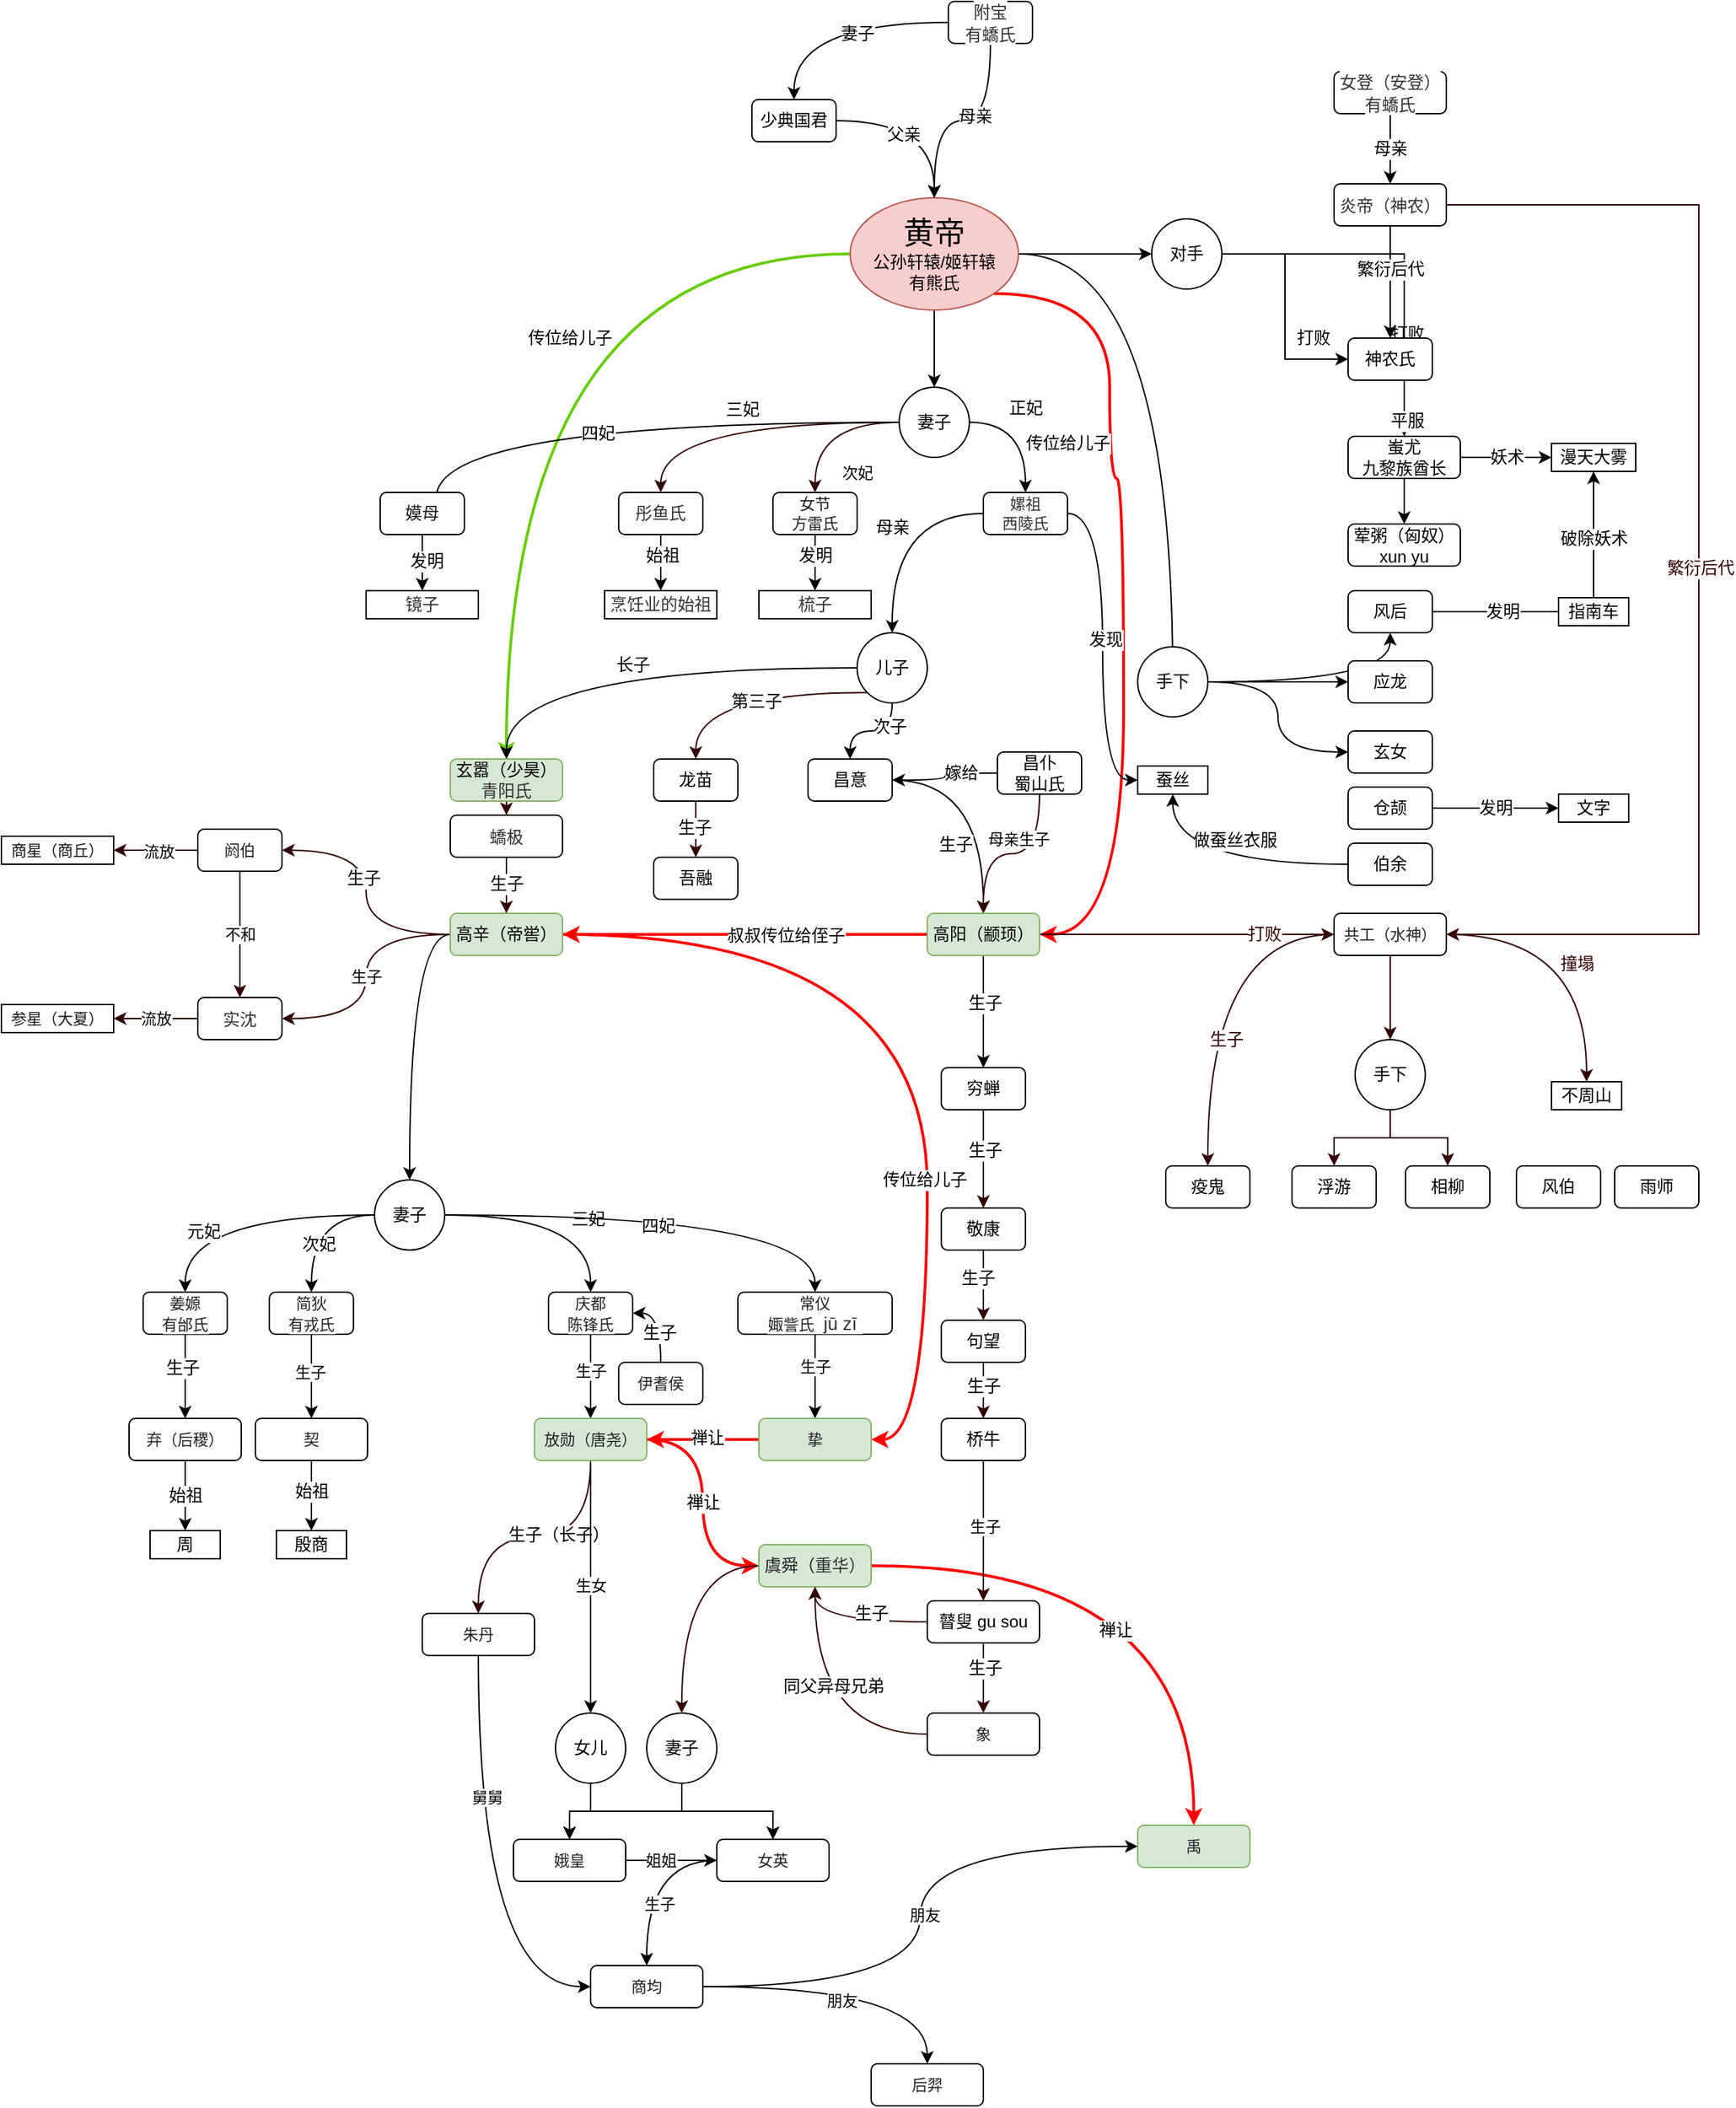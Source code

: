 <mxfile version="18.0.2" type="github">
  <diagram id="Ar0kWiEjL53RKp8qV1HC" name="Page-1">
    <mxGraphModel dx="1113" dy="1891" grid="1" gridSize="10" guides="1" tooltips="1" connect="1" arrows="1" fold="1" page="1" pageScale="1" pageWidth="827" pageHeight="1169" math="0" shadow="0">
      <root>
        <mxCell id="0" />
        <mxCell id="1" parent="0" />
        <mxCell id="65cZlFvj0mOp-KRwFTWv-3" style="edgeStyle=orthogonalEdgeStyle;rounded=0;orthogonalLoop=1;jettySize=auto;html=1;fontSize=12;" parent="1" source="65cZlFvj0mOp-KRwFTWv-1" target="65cZlFvj0mOp-KRwFTWv-2" edge="1">
          <mxGeometry relative="1" as="geometry" />
        </mxCell>
        <mxCell id="65cZlFvj0mOp-KRwFTWv-35" style="edgeStyle=orthogonalEdgeStyle;curved=1;rounded=0;orthogonalLoop=1;jettySize=auto;html=1;entryX=0.5;entryY=0.6;entryDx=0;entryDy=0;fontSize=12;entryPerimeter=0;" parent="1" source="65cZlFvj0mOp-KRwFTWv-1" target="65cZlFvj0mOp-KRwFTWv-34" edge="1">
          <mxGeometry relative="1" as="geometry" />
        </mxCell>
        <mxCell id="65cZlFvj0mOp-KRwFTWv-116" style="edgeStyle=orthogonalEdgeStyle;curved=1;rounded=0;orthogonalLoop=1;jettySize=auto;html=1;fontSize=12;strokeColor=#66CC00;strokeWidth=2;" parent="1" source="65cZlFvj0mOp-KRwFTWv-1" target="65cZlFvj0mOp-KRwFTWv-64" edge="1">
          <mxGeometry relative="1" as="geometry" />
        </mxCell>
        <mxCell id="65cZlFvj0mOp-KRwFTWv-117" value="传位给儿子" style="edgeLabel;html=1;align=center;verticalAlign=middle;resizable=0;points=[];fontSize=12;" parent="65cZlFvj0mOp-KRwFTWv-116" vertex="1" connectable="0">
          <mxGeometry x="-0.24" y="42" relative="1" as="geometry">
            <mxPoint x="30" y="18" as="offset" />
          </mxGeometry>
        </mxCell>
        <mxCell id="65cZlFvj0mOp-KRwFTWv-118" style="edgeStyle=orthogonalEdgeStyle;curved=1;rounded=0;orthogonalLoop=1;jettySize=auto;html=1;exitX=1;exitY=1;exitDx=0;exitDy=0;entryX=1;entryY=0.5;entryDx=0;entryDy=0;fontSize=12;strokeWidth=2;strokeColor=#FF0000;" parent="1" source="65cZlFvj0mOp-KRwFTWv-1" target="65cZlFvj0mOp-KRwFTWv-71" edge="1">
          <mxGeometry relative="1" as="geometry">
            <Array as="points">
              <mxPoint x="1000" y="198" />
              <mxPoint x="1000" y="330" />
              <mxPoint x="1010" y="330" />
              <mxPoint x="1010" y="655" />
            </Array>
          </mxGeometry>
        </mxCell>
        <mxCell id="65cZlFvj0mOp-KRwFTWv-119" value="传位给儿子" style="edgeLabel;html=1;align=center;verticalAlign=middle;resizable=0;points=[];fontSize=12;" parent="65cZlFvj0mOp-KRwFTWv-118" vertex="1" connectable="0">
          <mxGeometry x="-0.408" y="-2" relative="1" as="geometry">
            <mxPoint x="-28" y="9" as="offset" />
          </mxGeometry>
        </mxCell>
        <mxCell id="65cZlFvj0mOp-KRwFTWv-145" style="edgeStyle=orthogonalEdgeStyle;curved=1;rounded=0;orthogonalLoop=1;jettySize=auto;html=1;fontSize=11;strokeColor=#330000;strokeWidth=1;startArrow=none;" parent="1" source="65cZlFvj0mOp-KRwFTWv-147" target="65cZlFvj0mOp-KRwFTWv-142" edge="1">
          <mxGeometry relative="1" as="geometry" />
        </mxCell>
        <mxCell id="65cZlFvj0mOp-KRwFTWv-146" value="次妃" style="edgeLabel;html=1;align=center;verticalAlign=middle;resizable=0;points=[];fontSize=11;" parent="65cZlFvj0mOp-KRwFTWv-145" vertex="1" connectable="0">
          <mxGeometry x="0.316" y="-1" relative="1" as="geometry">
            <mxPoint x="31" y="23" as="offset" />
          </mxGeometry>
        </mxCell>
        <mxCell id="hZrphyVDv4pvbZArS3AW-44" style="edgeStyle=orthogonalEdgeStyle;curved=1;rounded=0;orthogonalLoop=1;jettySize=auto;html=1;fontSize=12;" edge="1" parent="1" source="65cZlFvj0mOp-KRwFTWv-1" target="65cZlFvj0mOp-KRwFTWv-147">
          <mxGeometry relative="1" as="geometry" />
        </mxCell>
        <mxCell id="65cZlFvj0mOp-KRwFTWv-1" value="&lt;font style=&quot;font-size: 22px&quot;&gt;黄帝&lt;/font&gt;&lt;br&gt;公孙轩辕/姬轩辕&lt;br&gt;有熊氏" style="ellipse;whiteSpace=wrap;html=1;fillColor=#f8cecc;strokeColor=#b85450;" parent="1" vertex="1">
          <mxGeometry x="815" y="130" width="120" height="80" as="geometry" />
        </mxCell>
        <mxCell id="65cZlFvj0mOp-KRwFTWv-7" style="edgeStyle=orthogonalEdgeStyle;rounded=0;orthogonalLoop=1;jettySize=auto;html=1;fontSize=12;entryX=0;entryY=0.5;entryDx=0;entryDy=0;" parent="1" source="65cZlFvj0mOp-KRwFTWv-2" target="65cZlFvj0mOp-KRwFTWv-4" edge="1">
          <mxGeometry relative="1" as="geometry" />
        </mxCell>
        <mxCell id="65cZlFvj0mOp-KRwFTWv-12" value="打败" style="edgeLabel;html=1;align=center;verticalAlign=middle;resizable=0;points=[];fontSize=12;" parent="65cZlFvj0mOp-KRwFTWv-7" vertex="1" connectable="0">
          <mxGeometry x="0.691" y="1" relative="1" as="geometry">
            <mxPoint y="-14" as="offset" />
          </mxGeometry>
        </mxCell>
        <mxCell id="65cZlFvj0mOp-KRwFTWv-8" style="edgeStyle=orthogonalEdgeStyle;rounded=0;orthogonalLoop=1;jettySize=auto;html=1;fontSize=12;" parent="1" source="65cZlFvj0mOp-KRwFTWv-2" target="65cZlFvj0mOp-KRwFTWv-5" edge="1">
          <mxGeometry relative="1" as="geometry" />
        </mxCell>
        <mxCell id="65cZlFvj0mOp-KRwFTWv-11" value="打败" style="edgeLabel;html=1;align=center;verticalAlign=middle;resizable=0;points=[];fontSize=12;" parent="65cZlFvj0mOp-KRwFTWv-8" vertex="1" connectable="0">
          <mxGeometry x="0.536" y="2" relative="1" as="geometry">
            <mxPoint y="-13" as="offset" />
          </mxGeometry>
        </mxCell>
        <mxCell id="65cZlFvj0mOp-KRwFTWv-9" style="edgeStyle=orthogonalEdgeStyle;rounded=0;orthogonalLoop=1;jettySize=auto;html=1;fontSize=12;" parent="1" source="65cZlFvj0mOp-KRwFTWv-2" target="65cZlFvj0mOp-KRwFTWv-6" edge="1">
          <mxGeometry relative="1" as="geometry" />
        </mxCell>
        <mxCell id="65cZlFvj0mOp-KRwFTWv-10" value="平服" style="edgeLabel;html=1;align=center;verticalAlign=middle;resizable=0;points=[];fontSize=12;" parent="65cZlFvj0mOp-KRwFTWv-9" vertex="1" connectable="0">
          <mxGeometry x="0.607" y="2" relative="1" as="geometry">
            <mxPoint y="-10" as="offset" />
          </mxGeometry>
        </mxCell>
        <mxCell id="65cZlFvj0mOp-KRwFTWv-2" value="对手" style="ellipse;whiteSpace=wrap;html=1;aspect=fixed;fontSize=12;" parent="1" vertex="1">
          <mxGeometry x="1030" y="145" width="50" height="50" as="geometry" />
        </mxCell>
        <mxCell id="65cZlFvj0mOp-KRwFTWv-4" value="神农氏" style="rounded=1;whiteSpace=wrap;html=1;fontSize=12;" parent="1" vertex="1">
          <mxGeometry x="1170" y="230" width="60" height="30" as="geometry" />
        </mxCell>
        <mxCell id="65cZlFvj0mOp-KRwFTWv-46" value="妖术" style="edgeStyle=orthogonalEdgeStyle;curved=1;rounded=0;orthogonalLoop=1;jettySize=auto;html=1;entryX=0;entryY=0.5;entryDx=0;entryDy=0;fontSize=12;" parent="1" source="65cZlFvj0mOp-KRwFTWv-5" target="65cZlFvj0mOp-KRwFTWv-45" edge="1">
          <mxGeometry relative="1" as="geometry" />
        </mxCell>
        <mxCell id="65cZlFvj0mOp-KRwFTWv-5" value="蚩尤&lt;br&gt;九黎族酋长" style="rounded=1;whiteSpace=wrap;html=1;fontSize=12;" parent="1" vertex="1">
          <mxGeometry x="1170" y="300" width="80" height="30" as="geometry" />
        </mxCell>
        <mxCell id="65cZlFvj0mOp-KRwFTWv-6" value="荤粥（匈奴）&lt;br&gt;xun yu" style="rounded=1;whiteSpace=wrap;html=1;fontSize=12;" parent="1" vertex="1">
          <mxGeometry x="1170" y="362.5" width="80" height="30" as="geometry" />
        </mxCell>
        <mxCell id="65cZlFvj0mOp-KRwFTWv-14" style="edgeStyle=orthogonalEdgeStyle;rounded=0;orthogonalLoop=1;jettySize=auto;html=1;fontSize=12;" parent="1" source="65cZlFvj0mOp-KRwFTWv-13" target="65cZlFvj0mOp-KRwFTWv-4" edge="1">
          <mxGeometry relative="1" as="geometry" />
        </mxCell>
        <mxCell id="65cZlFvj0mOp-KRwFTWv-15" value="繁衍后代" style="edgeLabel;html=1;align=center;verticalAlign=middle;resizable=0;points=[];fontSize=12;" parent="65cZlFvj0mOp-KRwFTWv-14" vertex="1" connectable="0">
          <mxGeometry x="-0.24" relative="1" as="geometry">
            <mxPoint as="offset" />
          </mxGeometry>
        </mxCell>
        <mxCell id="hZrphyVDv4pvbZArS3AW-60" style="edgeStyle=orthogonalEdgeStyle;rounded=0;orthogonalLoop=1;jettySize=auto;html=1;entryX=1;entryY=0.5;entryDx=0;entryDy=0;fontSize=12;fontColor=#FF0000;strokeColor=#330000;strokeWidth=1;" edge="1" parent="1" source="65cZlFvj0mOp-KRwFTWv-13" target="65cZlFvj0mOp-KRwFTWv-172">
          <mxGeometry relative="1" as="geometry">
            <Array as="points">
              <mxPoint x="1420" y="135" />
              <mxPoint x="1420" y="655" />
            </Array>
          </mxGeometry>
        </mxCell>
        <mxCell id="hZrphyVDv4pvbZArS3AW-61" value="繁衍后代" style="edgeLabel;html=1;align=center;verticalAlign=middle;resizable=0;points=[];fontSize=12;fontColor=#330000;" vertex="1" connectable="0" parent="hZrphyVDv4pvbZArS3AW-60">
          <mxGeometry x="-0.001" y="1" relative="1" as="geometry">
            <mxPoint y="-1" as="offset" />
          </mxGeometry>
        </mxCell>
        <mxCell id="65cZlFvj0mOp-KRwFTWv-13" value="&lt;span style=&quot;color: rgb(51 , 51 , 51) ; font-family: &amp;#34;helvetica neue&amp;#34; , &amp;#34;helvetica&amp;#34; , &amp;#34;arial&amp;#34; , &amp;#34;pingfang sc&amp;#34; , &amp;#34;hiragino sans gb&amp;#34; , &amp;#34;microsoft yahei&amp;#34; , &amp;#34;wenquanyi micro hei&amp;#34; , sans-serif ; text-indent: 28px ; background-color: rgb(255 , 255 , 255)&quot;&gt;炎帝（神农）&lt;/span&gt;" style="rounded=1;whiteSpace=wrap;html=1;fontSize=12;" parent="1" vertex="1">
          <mxGeometry x="1160" y="120" width="80" height="30" as="geometry" />
        </mxCell>
        <mxCell id="65cZlFvj0mOp-KRwFTWv-17" style="edgeStyle=orthogonalEdgeStyle;rounded=0;orthogonalLoop=1;jettySize=auto;html=1;fontSize=12;curved=1;" parent="1" source="65cZlFvj0mOp-KRwFTWv-16" target="65cZlFvj0mOp-KRwFTWv-1" edge="1">
          <mxGeometry relative="1" as="geometry" />
        </mxCell>
        <mxCell id="65cZlFvj0mOp-KRwFTWv-18" value="父亲" style="edgeLabel;html=1;align=center;verticalAlign=middle;resizable=0;points=[];fontSize=12;" parent="65cZlFvj0mOp-KRwFTWv-17" vertex="1" connectable="0">
          <mxGeometry x="-0.232" y="-9" relative="1" as="geometry">
            <mxPoint y="1" as="offset" />
          </mxGeometry>
        </mxCell>
        <mxCell id="65cZlFvj0mOp-KRwFTWv-16" value="少典国君" style="rounded=1;whiteSpace=wrap;html=1;fontSize=12;" parent="1" vertex="1">
          <mxGeometry x="745" y="60" width="60" height="30" as="geometry" />
        </mxCell>
        <mxCell id="65cZlFvj0mOp-KRwFTWv-20" style="edgeStyle=orthogonalEdgeStyle;curved=1;rounded=0;orthogonalLoop=1;jettySize=auto;html=1;fontSize=12;" parent="1" source="65cZlFvj0mOp-KRwFTWv-19" target="65cZlFvj0mOp-KRwFTWv-1" edge="1">
          <mxGeometry relative="1" as="geometry" />
        </mxCell>
        <mxCell id="65cZlFvj0mOp-KRwFTWv-21" value="母亲" style="edgeLabel;html=1;align=center;verticalAlign=middle;resizable=0;points=[];fontSize=12;" parent="65cZlFvj0mOp-KRwFTWv-20" vertex="1" connectable="0">
          <mxGeometry x="-0.123" y="-3" relative="1" as="geometry">
            <mxPoint as="offset" />
          </mxGeometry>
        </mxCell>
        <mxCell id="65cZlFvj0mOp-KRwFTWv-22" style="edgeStyle=orthogonalEdgeStyle;curved=1;rounded=0;orthogonalLoop=1;jettySize=auto;html=1;entryX=0.5;entryY=0;entryDx=0;entryDy=0;fontSize=12;" parent="1" source="65cZlFvj0mOp-KRwFTWv-19" target="65cZlFvj0mOp-KRwFTWv-16" edge="1">
          <mxGeometry relative="1" as="geometry" />
        </mxCell>
        <mxCell id="65cZlFvj0mOp-KRwFTWv-23" value="妻子" style="edgeLabel;html=1;align=center;verticalAlign=middle;resizable=0;points=[];fontSize=12;" parent="65cZlFvj0mOp-KRwFTWv-22" vertex="1" connectable="0">
          <mxGeometry x="-0.212" y="8" relative="1" as="geometry">
            <mxPoint as="offset" />
          </mxGeometry>
        </mxCell>
        <mxCell id="65cZlFvj0mOp-KRwFTWv-19" value="&lt;span style=&quot;color: rgb(51 , 51 , 51) ; font-family: &amp;#34;helvetica neue&amp;#34; , &amp;#34;helvetica&amp;#34; , &amp;#34;arial&amp;#34; , &amp;#34;pingfang sc&amp;#34; , &amp;#34;hiragino sans gb&amp;#34; , &amp;#34;microsoft yahei&amp;#34; , &amp;#34;wenquanyi micro hei&amp;#34; , sans-serif ; font-size: 12px ; text-indent: 28px ; background-color: rgb(255 , 255 , 255)&quot;&gt;附宝&lt;br&gt;&lt;/span&gt;&lt;span style=&quot;color: rgb(51 , 51 , 51) ; font-family: &amp;#34;helvetica neue&amp;#34; , &amp;#34;helvetica&amp;#34; , &amp;#34;arial&amp;#34; , &amp;#34;pingfang sc&amp;#34; , &amp;#34;hiragino sans gb&amp;#34; , &amp;#34;microsoft yahei&amp;#34; , &amp;#34;wenquanyi micro hei&amp;#34; , sans-serif ; text-indent: 28px ; background-color: rgb(255 , 255 , 255)&quot;&gt;有蟜氏&lt;/span&gt;&lt;span style=&quot;color: rgb(51 , 51 , 51) ; font-family: &amp;#34;helvetica neue&amp;#34; , &amp;#34;helvetica&amp;#34; , &amp;#34;arial&amp;#34; , &amp;#34;pingfang sc&amp;#34; , &amp;#34;hiragino sans gb&amp;#34; , &amp;#34;microsoft yahei&amp;#34; , &amp;#34;wenquanyi micro hei&amp;#34; , sans-serif ; font-size: 12px ; text-indent: 28px ; background-color: rgb(255 , 255 , 255)&quot;&gt;&lt;br style=&quot;font-size: 12px&quot;&gt;&lt;/span&gt;" style="rounded=1;whiteSpace=wrap;html=1;fontSize=12;" parent="1" vertex="1">
          <mxGeometry x="885" y="-10" width="60" height="30" as="geometry" />
        </mxCell>
        <mxCell id="65cZlFvj0mOp-KRwFTWv-32" value="母亲" style="edgeStyle=orthogonalEdgeStyle;curved=1;rounded=0;orthogonalLoop=1;jettySize=auto;html=1;entryX=0.5;entryY=0;entryDx=0;entryDy=0;fontSize=12;" parent="1" source="65cZlFvj0mOp-KRwFTWv-28" target="65cZlFvj0mOp-KRwFTWv-13" edge="1">
          <mxGeometry relative="1" as="geometry" />
        </mxCell>
        <mxCell id="65cZlFvj0mOp-KRwFTWv-28" value="&lt;span style=&quot;color: rgb(51 , 51 , 51) ; font-family: &amp;#34;helvetica neue&amp;#34; , &amp;#34;helvetica&amp;#34; , &amp;#34;arial&amp;#34; , &amp;#34;pingfang sc&amp;#34; , &amp;#34;hiragino sans gb&amp;#34; , &amp;#34;microsoft yahei&amp;#34; , &amp;#34;wenquanyi micro hei&amp;#34; , sans-serif ; font-size: 12px ; text-indent: 28px ; background-color: rgb(255 , 255 , 255)&quot;&gt;女登（安登）&lt;br&gt;&lt;/span&gt;&lt;span style=&quot;color: rgb(51 , 51 , 51) ; font-family: &amp;#34;helvetica neue&amp;#34; , &amp;#34;helvetica&amp;#34; , &amp;#34;arial&amp;#34; , &amp;#34;pingfang sc&amp;#34; , &amp;#34;hiragino sans gb&amp;#34; , &amp;#34;microsoft yahei&amp;#34; , &amp;#34;wenquanyi micro hei&amp;#34; , sans-serif ; text-indent: 28px ; background-color: rgb(255 , 255 , 255)&quot;&gt;有蟜氏&lt;/span&gt;&lt;span style=&quot;color: rgb(51 , 51 , 51) ; font-family: &amp;#34;helvetica neue&amp;#34; , &amp;#34;helvetica&amp;#34; , &amp;#34;arial&amp;#34; , &amp;#34;pingfang sc&amp;#34; , &amp;#34;hiragino sans gb&amp;#34; , &amp;#34;microsoft yahei&amp;#34; , &amp;#34;wenquanyi micro hei&amp;#34; , sans-serif ; font-size: 12px ; text-indent: 28px ; background-color: rgb(255 , 255 , 255)&quot;&gt;&lt;br style=&quot;font-size: 12px&quot;&gt;&lt;/span&gt;" style="rounded=1;whiteSpace=wrap;html=1;fontSize=12;" parent="1" vertex="1">
          <mxGeometry x="1160" y="40" width="80" height="30" as="geometry" />
        </mxCell>
        <mxCell id="65cZlFvj0mOp-KRwFTWv-39" style="edgeStyle=orthogonalEdgeStyle;curved=1;rounded=0;orthogonalLoop=1;jettySize=auto;html=1;fontSize=12;" parent="1" source="65cZlFvj0mOp-KRwFTWv-34" target="65cZlFvj0mOp-KRwFTWv-36" edge="1">
          <mxGeometry relative="1" as="geometry" />
        </mxCell>
        <mxCell id="65cZlFvj0mOp-KRwFTWv-40" style="edgeStyle=orthogonalEdgeStyle;curved=1;rounded=0;orthogonalLoop=1;jettySize=auto;html=1;fontSize=12;" parent="1" source="65cZlFvj0mOp-KRwFTWv-34" target="65cZlFvj0mOp-KRwFTWv-37" edge="1">
          <mxGeometry relative="1" as="geometry" />
        </mxCell>
        <mxCell id="65cZlFvj0mOp-KRwFTWv-41" style="edgeStyle=orthogonalEdgeStyle;curved=1;rounded=0;orthogonalLoop=1;jettySize=auto;html=1;entryX=0;entryY=0.5;entryDx=0;entryDy=0;fontSize=12;" parent="1" source="65cZlFvj0mOp-KRwFTWv-34" target="65cZlFvj0mOp-KRwFTWv-38" edge="1">
          <mxGeometry relative="1" as="geometry" />
        </mxCell>
        <mxCell id="65cZlFvj0mOp-KRwFTWv-34" value="手下" style="ellipse;whiteSpace=wrap;html=1;aspect=fixed;fontSize=12;" parent="1" vertex="1">
          <mxGeometry x="1020" y="450" width="50" height="50" as="geometry" />
        </mxCell>
        <mxCell id="65cZlFvj0mOp-KRwFTWv-43" style="edgeStyle=orthogonalEdgeStyle;curved=1;rounded=0;orthogonalLoop=1;jettySize=auto;html=1;entryX=0.4;entryY=0.5;entryDx=0;entryDy=0;entryPerimeter=0;fontSize=12;" parent="1" source="65cZlFvj0mOp-KRwFTWv-36" target="65cZlFvj0mOp-KRwFTWv-42" edge="1">
          <mxGeometry relative="1" as="geometry" />
        </mxCell>
        <mxCell id="65cZlFvj0mOp-KRwFTWv-44" value="发明" style="edgeLabel;html=1;align=center;verticalAlign=middle;resizable=0;points=[];fontSize=12;" parent="65cZlFvj0mOp-KRwFTWv-43" vertex="1" connectable="0">
          <mxGeometry x="-0.309" y="-1" relative="1" as="geometry">
            <mxPoint x="12" y="-1" as="offset" />
          </mxGeometry>
        </mxCell>
        <mxCell id="65cZlFvj0mOp-KRwFTWv-36" value="风后" style="rounded=1;whiteSpace=wrap;html=1;fontSize=12;" parent="1" vertex="1">
          <mxGeometry x="1170" y="410" width="60" height="30" as="geometry" />
        </mxCell>
        <mxCell id="65cZlFvj0mOp-KRwFTWv-37" value="应龙" style="rounded=1;whiteSpace=wrap;html=1;fontSize=12;" parent="1" vertex="1">
          <mxGeometry x="1170" y="460" width="60" height="30" as="geometry" />
        </mxCell>
        <mxCell id="65cZlFvj0mOp-KRwFTWv-38" value="玄女" style="rounded=1;whiteSpace=wrap;html=1;fontSize=12;" parent="1" vertex="1">
          <mxGeometry x="1170" y="510" width="60" height="30" as="geometry" />
        </mxCell>
        <mxCell id="65cZlFvj0mOp-KRwFTWv-47" style="edgeStyle=orthogonalEdgeStyle;curved=1;rounded=0;orthogonalLoop=1;jettySize=auto;html=1;fontSize=12;" parent="1" source="65cZlFvj0mOp-KRwFTWv-42" target="65cZlFvj0mOp-KRwFTWv-45" edge="1">
          <mxGeometry relative="1" as="geometry" />
        </mxCell>
        <mxCell id="65cZlFvj0mOp-KRwFTWv-48" value="破除妖术" style="edgeLabel;html=1;align=center;verticalAlign=middle;resizable=0;points=[];fontSize=12;" parent="65cZlFvj0mOp-KRwFTWv-47" vertex="1" connectable="0">
          <mxGeometry x="0.236" y="1" relative="1" as="geometry">
            <mxPoint x="1" y="13" as="offset" />
          </mxGeometry>
        </mxCell>
        <mxCell id="65cZlFvj0mOp-KRwFTWv-42" value="指南车" style="rounded=0;whiteSpace=wrap;html=1;fontSize=12;" parent="1" vertex="1">
          <mxGeometry x="1320" y="415" width="50" height="20" as="geometry" />
        </mxCell>
        <mxCell id="65cZlFvj0mOp-KRwFTWv-45" value="漫天大雾" style="rounded=0;whiteSpace=wrap;html=1;fontSize=12;" parent="1" vertex="1">
          <mxGeometry x="1315" y="305" width="60" height="20" as="geometry" />
        </mxCell>
        <mxCell id="65cZlFvj0mOp-KRwFTWv-51" value="发明" style="edgeStyle=orthogonalEdgeStyle;curved=1;rounded=0;orthogonalLoop=1;jettySize=auto;html=1;fontSize=12;" parent="1" source="65cZlFvj0mOp-KRwFTWv-49" target="65cZlFvj0mOp-KRwFTWv-50" edge="1">
          <mxGeometry relative="1" as="geometry" />
        </mxCell>
        <mxCell id="65cZlFvj0mOp-KRwFTWv-49" value="仓颉" style="rounded=1;whiteSpace=wrap;html=1;fontSize=12;" parent="1" vertex="1">
          <mxGeometry x="1170" y="550" width="60" height="30" as="geometry" />
        </mxCell>
        <mxCell id="65cZlFvj0mOp-KRwFTWv-50" value="文字" style="rounded=0;whiteSpace=wrap;html=1;fontSize=12;" parent="1" vertex="1">
          <mxGeometry x="1320" y="555" width="50" height="20" as="geometry" />
        </mxCell>
        <mxCell id="65cZlFvj0mOp-KRwFTWv-56" value="母亲" style="edgeStyle=orthogonalEdgeStyle;curved=1;rounded=0;orthogonalLoop=1;jettySize=auto;html=1;fontSize=12;" parent="1" source="65cZlFvj0mOp-KRwFTWv-52" target="65cZlFvj0mOp-KRwFTWv-55" edge="1">
          <mxGeometry relative="1" as="geometry" />
        </mxCell>
        <mxCell id="65cZlFvj0mOp-KRwFTWv-59" style="edgeStyle=orthogonalEdgeStyle;curved=1;rounded=0;orthogonalLoop=1;jettySize=auto;html=1;entryX=0;entryY=0.5;entryDx=0;entryDy=0;fontSize=12;" parent="1" source="65cZlFvj0mOp-KRwFTWv-52" target="65cZlFvj0mOp-KRwFTWv-58" edge="1">
          <mxGeometry relative="1" as="geometry" />
        </mxCell>
        <mxCell id="65cZlFvj0mOp-KRwFTWv-61" value="发现" style="edgeLabel;html=1;align=center;verticalAlign=middle;resizable=0;points=[];fontSize=12;" parent="65cZlFvj0mOp-KRwFTWv-59" vertex="1" connectable="0">
          <mxGeometry x="-0.04" y="2" relative="1" as="geometry">
            <mxPoint as="offset" />
          </mxGeometry>
        </mxCell>
        <mxCell id="65cZlFvj0mOp-KRwFTWv-52" value="&lt;span style=&quot;color: rgb(51 , 51 , 51) ; font-family: &amp;#34;arial&amp;#34; ; font-size: 11px ; background-color: rgb(255 , 255 , 255)&quot;&gt;嫘祖&lt;br&gt;西陵氏&lt;br&gt;&lt;/span&gt;" style="rounded=1;whiteSpace=wrap;html=1;fontSize=11;" parent="1" vertex="1">
          <mxGeometry x="910" y="340" width="60" height="30" as="geometry" />
        </mxCell>
        <mxCell id="65cZlFvj0mOp-KRwFTWv-66" style="edgeStyle=orthogonalEdgeStyle;curved=1;rounded=0;orthogonalLoop=1;jettySize=auto;html=1;fontSize=12;" parent="1" source="65cZlFvj0mOp-KRwFTWv-55" target="65cZlFvj0mOp-KRwFTWv-64" edge="1">
          <mxGeometry relative="1" as="geometry" />
        </mxCell>
        <mxCell id="hZrphyVDv4pvbZArS3AW-56" value="长子" style="edgeLabel;html=1;align=center;verticalAlign=middle;resizable=0;points=[];fontSize=12;" vertex="1" connectable="0" parent="65cZlFvj0mOp-KRwFTWv-66">
          <mxGeometry x="0.019" y="-2" relative="1" as="geometry">
            <mxPoint as="offset" />
          </mxGeometry>
        </mxCell>
        <mxCell id="65cZlFvj0mOp-KRwFTWv-67" style="edgeStyle=orthogonalEdgeStyle;curved=1;rounded=0;orthogonalLoop=1;jettySize=auto;html=1;fontSize=12;" parent="1" source="65cZlFvj0mOp-KRwFTWv-55" target="65cZlFvj0mOp-KRwFTWv-65" edge="1">
          <mxGeometry relative="1" as="geometry" />
        </mxCell>
        <mxCell id="hZrphyVDv4pvbZArS3AW-57" value="次子" style="edgeLabel;html=1;align=center;verticalAlign=middle;resizable=0;points=[];fontSize=12;" vertex="1" connectable="0" parent="65cZlFvj0mOp-KRwFTWv-67">
          <mxGeometry x="-0.53" y="-2" relative="1" as="geometry">
            <mxPoint as="offset" />
          </mxGeometry>
        </mxCell>
        <mxCell id="65cZlFvj0mOp-KRwFTWv-165" style="edgeStyle=orthogonalEdgeStyle;curved=1;rounded=0;orthogonalLoop=1;jettySize=auto;html=1;exitX=0;exitY=1;exitDx=0;exitDy=0;entryX=0.5;entryY=0;entryDx=0;entryDy=0;fontSize=12;strokeColor=#330000;strokeWidth=1;" parent="1" source="65cZlFvj0mOp-KRwFTWv-55" target="65cZlFvj0mOp-KRwFTWv-163" edge="1">
          <mxGeometry relative="1" as="geometry" />
        </mxCell>
        <mxCell id="65cZlFvj0mOp-KRwFTWv-168" value="第三子" style="edgeLabel;html=1;align=center;verticalAlign=middle;resizable=0;points=[];fontSize=12;" parent="65cZlFvj0mOp-KRwFTWv-165" vertex="1" connectable="0">
          <mxGeometry x="-0.064" y="6" relative="1" as="geometry">
            <mxPoint as="offset" />
          </mxGeometry>
        </mxCell>
        <mxCell id="65cZlFvj0mOp-KRwFTWv-55" value="儿子" style="ellipse;whiteSpace=wrap;html=1;aspect=fixed;fontSize=12;" parent="1" vertex="1">
          <mxGeometry x="820" y="440" width="50" height="50" as="geometry" />
        </mxCell>
        <mxCell id="65cZlFvj0mOp-KRwFTWv-58" value="蚕丝" style="rounded=0;whiteSpace=wrap;html=1;fontSize=12;" parent="1" vertex="1">
          <mxGeometry x="1020" y="535" width="50" height="20" as="geometry" />
        </mxCell>
        <mxCell id="65cZlFvj0mOp-KRwFTWv-62" style="edgeStyle=orthogonalEdgeStyle;curved=1;rounded=0;orthogonalLoop=1;jettySize=auto;html=1;entryX=0.5;entryY=1;entryDx=0;entryDy=0;fontSize=12;" parent="1" source="65cZlFvj0mOp-KRwFTWv-60" target="65cZlFvj0mOp-KRwFTWv-58" edge="1">
          <mxGeometry relative="1" as="geometry" />
        </mxCell>
        <mxCell id="65cZlFvj0mOp-KRwFTWv-63" value="做蚕丝衣服" style="edgeLabel;html=1;align=center;verticalAlign=middle;resizable=0;points=[];fontSize=12;" parent="65cZlFvj0mOp-KRwFTWv-62" vertex="1" connectable="0">
          <mxGeometry x="-0.067" y="-17" relative="1" as="geometry">
            <mxPoint as="offset" />
          </mxGeometry>
        </mxCell>
        <mxCell id="65cZlFvj0mOp-KRwFTWv-60" value="伯余" style="rounded=1;whiteSpace=wrap;html=1;fontSize=12;" parent="1" vertex="1">
          <mxGeometry x="1170" y="590" width="60" height="30" as="geometry" />
        </mxCell>
        <mxCell id="65cZlFvj0mOp-KRwFTWv-159" style="edgeStyle=orthogonalEdgeStyle;curved=1;rounded=0;orthogonalLoop=1;jettySize=auto;html=1;fontSize=12;strokeColor=#330000;strokeWidth=1;" parent="1" source="65cZlFvj0mOp-KRwFTWv-64" target="65cZlFvj0mOp-KRwFTWv-158" edge="1">
          <mxGeometry relative="1" as="geometry" />
        </mxCell>
        <mxCell id="65cZlFvj0mOp-KRwFTWv-161" value="生子" style="edgeLabel;html=1;align=center;verticalAlign=middle;resizable=0;points=[];fontSize=12;" parent="65cZlFvj0mOp-KRwFTWv-159" vertex="1" connectable="0">
          <mxGeometry x="-0.345" y="1" relative="1" as="geometry">
            <mxPoint as="offset" />
          </mxGeometry>
        </mxCell>
        <mxCell id="65cZlFvj0mOp-KRwFTWv-64" value="玄嚣（少昊）&lt;br&gt;&lt;span style=&quot;color: rgb(51 , 51 , 51) ; font-family: &amp;#34;helvetica neue&amp;#34; , &amp;#34;helvetica&amp;#34; , &amp;#34;arial&amp;#34; , &amp;#34;pingfang sc&amp;#34; , &amp;#34;hiragino sans gb&amp;#34; , &amp;#34;microsoft yahei&amp;#34; , &amp;#34;wenquanyi micro hei&amp;#34; , sans-serif&quot;&gt;青阳氏&lt;/span&gt;" style="rounded=1;whiteSpace=wrap;html=1;fontSize=12;fillColor=#d5e8d4;strokeColor=#82b366;" parent="1" vertex="1">
          <mxGeometry x="530" y="530" width="80" height="30" as="geometry" />
        </mxCell>
        <mxCell id="65cZlFvj0mOp-KRwFTWv-72" value="生子" style="edgeStyle=orthogonalEdgeStyle;curved=1;rounded=0;orthogonalLoop=1;jettySize=auto;html=1;fontSize=12;" parent="1" source="65cZlFvj0mOp-KRwFTWv-65" target="65cZlFvj0mOp-KRwFTWv-71" edge="1">
          <mxGeometry x="0.385" y="-20" relative="1" as="geometry">
            <mxPoint as="offset" />
          </mxGeometry>
        </mxCell>
        <mxCell id="65cZlFvj0mOp-KRwFTWv-65" value="昌意" style="rounded=1;whiteSpace=wrap;html=1;fontSize=12;" parent="1" vertex="1">
          <mxGeometry x="785" y="530" width="60" height="30" as="geometry" />
        </mxCell>
        <mxCell id="65cZlFvj0mOp-KRwFTWv-81" style="edgeStyle=orthogonalEdgeStyle;curved=1;rounded=0;orthogonalLoop=1;jettySize=auto;html=1;fontSize=12;" parent="1" source="65cZlFvj0mOp-KRwFTWv-68" target="65cZlFvj0mOp-KRwFTWv-80" edge="1">
          <mxGeometry relative="1" as="geometry" />
        </mxCell>
        <mxCell id="65cZlFvj0mOp-KRwFTWv-114" style="edgeStyle=orthogonalEdgeStyle;curved=1;rounded=0;orthogonalLoop=1;jettySize=auto;html=1;entryX=1;entryY=0.5;entryDx=0;entryDy=0;fontSize=12;strokeWidth=2;strokeColor=#FF0000;" parent="1" source="65cZlFvj0mOp-KRwFTWv-68" target="65cZlFvj0mOp-KRwFTWv-94" edge="1">
          <mxGeometry relative="1" as="geometry">
            <Array as="points">
              <mxPoint x="870" y="655" />
              <mxPoint x="870" y="1015" />
            </Array>
          </mxGeometry>
        </mxCell>
        <mxCell id="65cZlFvj0mOp-KRwFTWv-115" value="传位给儿子" style="edgeLabel;html=1;align=center;verticalAlign=middle;resizable=0;points=[];fontSize=12;" parent="65cZlFvj0mOp-KRwFTWv-114" vertex="1" connectable="0">
          <mxGeometry x="0.315" y="-2" relative="1" as="geometry">
            <mxPoint y="1" as="offset" />
          </mxGeometry>
        </mxCell>
        <mxCell id="65cZlFvj0mOp-KRwFTWv-126" style="edgeStyle=orthogonalEdgeStyle;curved=1;rounded=0;orthogonalLoop=1;jettySize=auto;html=1;entryX=1;entryY=0.5;entryDx=0;entryDy=0;fontSize=12;strokeColor=#330000;strokeWidth=1;" parent="1" source="65cZlFvj0mOp-KRwFTWv-68" target="65cZlFvj0mOp-KRwFTWv-125" edge="1">
          <mxGeometry relative="1" as="geometry" />
        </mxCell>
        <mxCell id="65cZlFvj0mOp-KRwFTWv-131" value="生子" style="edgeLabel;html=1;align=center;verticalAlign=middle;resizable=0;points=[];fontSize=12;" parent="65cZlFvj0mOp-KRwFTWv-126" vertex="1" connectable="0">
          <mxGeometry x="0.117" y="2" relative="1" as="geometry">
            <mxPoint as="offset" />
          </mxGeometry>
        </mxCell>
        <mxCell id="65cZlFvj0mOp-KRwFTWv-130" value="生子" style="edgeStyle=orthogonalEdgeStyle;curved=1;rounded=0;orthogonalLoop=1;jettySize=auto;html=1;entryX=1;entryY=0.5;entryDx=0;entryDy=0;fontSize=11;strokeColor=#330000;strokeWidth=1;" parent="1" source="65cZlFvj0mOp-KRwFTWv-68" target="65cZlFvj0mOp-KRwFTWv-129" edge="1">
          <mxGeometry relative="1" as="geometry" />
        </mxCell>
        <mxCell id="65cZlFvj0mOp-KRwFTWv-68" value="高辛（帝喾）" style="rounded=1;whiteSpace=wrap;html=1;fontSize=12;fillColor=#d5e8d4;strokeColor=#82b366;" parent="1" vertex="1">
          <mxGeometry x="530" y="640" width="80" height="30" as="geometry" />
        </mxCell>
        <mxCell id="65cZlFvj0mOp-KRwFTWv-70" value="嫁给" style="edgeStyle=orthogonalEdgeStyle;curved=1;rounded=0;orthogonalLoop=1;jettySize=auto;html=1;fontSize=12;" parent="1" source="65cZlFvj0mOp-KRwFTWv-69" target="65cZlFvj0mOp-KRwFTWv-65" edge="1">
          <mxGeometry x="-0.333" relative="1" as="geometry">
            <mxPoint as="offset" />
          </mxGeometry>
        </mxCell>
        <mxCell id="65cZlFvj0mOp-KRwFTWv-140" style="edgeStyle=orthogonalEdgeStyle;curved=1;rounded=0;orthogonalLoop=1;jettySize=auto;html=1;fontSize=11;strokeColor=#330000;strokeWidth=1;" parent="1" source="65cZlFvj0mOp-KRwFTWv-69" target="65cZlFvj0mOp-KRwFTWv-71" edge="1">
          <mxGeometry relative="1" as="geometry" />
        </mxCell>
        <mxCell id="65cZlFvj0mOp-KRwFTWv-141" value="母亲生子" style="edgeLabel;html=1;align=center;verticalAlign=middle;resizable=0;points=[];fontSize=11;" parent="65cZlFvj0mOp-KRwFTWv-140" vertex="1" connectable="0">
          <mxGeometry x="-0.084" relative="1" as="geometry">
            <mxPoint y="-11" as="offset" />
          </mxGeometry>
        </mxCell>
        <mxCell id="65cZlFvj0mOp-KRwFTWv-69" value="昌仆&lt;br&gt;蜀山氏" style="rounded=1;whiteSpace=wrap;html=1;fontSize=12;" parent="1" vertex="1">
          <mxGeometry x="920" y="525" width="60" height="30" as="geometry" />
        </mxCell>
        <mxCell id="65cZlFvj0mOp-KRwFTWv-74" style="edgeStyle=orthogonalEdgeStyle;curved=1;rounded=0;orthogonalLoop=1;jettySize=auto;html=1;fontSize=12;strokeColor=#FF0000;strokeWidth=2;" parent="1" source="65cZlFvj0mOp-KRwFTWv-71" target="65cZlFvj0mOp-KRwFTWv-68" edge="1">
          <mxGeometry relative="1" as="geometry" />
        </mxCell>
        <mxCell id="65cZlFvj0mOp-KRwFTWv-75" value="叔叔传位给侄子" style="edgeLabel;html=1;align=center;verticalAlign=middle;resizable=0;points=[];fontSize=12;" parent="65cZlFvj0mOp-KRwFTWv-74" vertex="1" connectable="0">
          <mxGeometry x="-0.222" y="1" relative="1" as="geometry">
            <mxPoint as="offset" />
          </mxGeometry>
        </mxCell>
        <mxCell id="65cZlFvj0mOp-KRwFTWv-77" style="edgeStyle=orthogonalEdgeStyle;curved=1;rounded=0;orthogonalLoop=1;jettySize=auto;html=1;fontSize=12;" parent="1" source="65cZlFvj0mOp-KRwFTWv-71" target="65cZlFvj0mOp-KRwFTWv-76" edge="1">
          <mxGeometry relative="1" as="geometry" />
        </mxCell>
        <mxCell id="65cZlFvj0mOp-KRwFTWv-78" value="生子" style="edgeLabel;html=1;align=center;verticalAlign=middle;resizable=0;points=[];fontSize=12;" parent="65cZlFvj0mOp-KRwFTWv-77" vertex="1" connectable="0">
          <mxGeometry x="-0.15" y="1" relative="1" as="geometry">
            <mxPoint as="offset" />
          </mxGeometry>
        </mxCell>
        <mxCell id="hZrphyVDv4pvbZArS3AW-62" style="edgeStyle=orthogonalEdgeStyle;rounded=0;orthogonalLoop=1;jettySize=auto;html=1;fontSize=12;fontColor=#330000;strokeColor=#330000;strokeWidth=1;" edge="1" parent="1" source="65cZlFvj0mOp-KRwFTWv-71" target="65cZlFvj0mOp-KRwFTWv-172">
          <mxGeometry relative="1" as="geometry" />
        </mxCell>
        <mxCell id="hZrphyVDv4pvbZArS3AW-63" value="打败" style="edgeLabel;html=1;align=center;verticalAlign=middle;resizable=0;points=[];fontSize=12;fontColor=#330000;" vertex="1" connectable="0" parent="hZrphyVDv4pvbZArS3AW-62">
          <mxGeometry x="0.406" relative="1" as="geometry">
            <mxPoint x="12" as="offset" />
          </mxGeometry>
        </mxCell>
        <mxCell id="65cZlFvj0mOp-KRwFTWv-71" value="高阳（颛顼）" style="rounded=1;whiteSpace=wrap;html=1;fontSize=12;fillColor=#d5e8d4;strokeColor=#82b366;" parent="1" vertex="1">
          <mxGeometry x="870" y="640" width="80" height="30" as="geometry" />
        </mxCell>
        <mxCell id="65cZlFvj0mOp-KRwFTWv-189" style="edgeStyle=orthogonalEdgeStyle;curved=1;rounded=0;orthogonalLoop=1;jettySize=auto;html=1;fontSize=12;strokeColor=#330000;strokeWidth=1;" parent="1" source="65cZlFvj0mOp-KRwFTWv-76" target="65cZlFvj0mOp-KRwFTWv-188" edge="1">
          <mxGeometry relative="1" as="geometry" />
        </mxCell>
        <mxCell id="65cZlFvj0mOp-KRwFTWv-194" value="生子" style="edgeLabel;html=1;align=center;verticalAlign=middle;resizable=0;points=[];fontSize=12;" parent="65cZlFvj0mOp-KRwFTWv-189" vertex="1" connectable="0">
          <mxGeometry x="-0.2" y="1" relative="1" as="geometry">
            <mxPoint y="1" as="offset" />
          </mxGeometry>
        </mxCell>
        <mxCell id="65cZlFvj0mOp-KRwFTWv-76" value="穷蝉" style="rounded=1;whiteSpace=wrap;html=1;fontSize=12;" parent="1" vertex="1">
          <mxGeometry x="880" y="750" width="60" height="30" as="geometry" />
        </mxCell>
        <mxCell id="65cZlFvj0mOp-KRwFTWv-89" style="edgeStyle=orthogonalEdgeStyle;curved=1;rounded=0;orthogonalLoop=1;jettySize=auto;html=1;fontSize=12;" parent="1" source="65cZlFvj0mOp-KRwFTWv-79" target="65cZlFvj0mOp-KRwFTWv-88" edge="1">
          <mxGeometry relative="1" as="geometry" />
        </mxCell>
        <mxCell id="65cZlFvj0mOp-KRwFTWv-90" value="生子" style="edgeLabel;html=1;align=center;verticalAlign=middle;resizable=0;points=[];fontSize=12;" parent="65cZlFvj0mOp-KRwFTWv-89" vertex="1" connectable="0">
          <mxGeometry x="-0.2" y="-2" relative="1" as="geometry">
            <mxPoint as="offset" />
          </mxGeometry>
        </mxCell>
        <mxCell id="65cZlFvj0mOp-KRwFTWv-79" value="&lt;span style=&quot;color: rgb(32 , 33 , 36) ; font-family: &amp;#34;menlo&amp;#34; , monospace ; font-size: 11px ; text-align: left ; background-color: rgb(255 , 255 , 255)&quot;&gt;姜嫄&lt;br&gt;有邰氏&lt;br&gt;&lt;/span&gt;" style="rounded=1;whiteSpace=wrap;html=1;fontSize=12;" parent="1" vertex="1">
          <mxGeometry x="311" y="910" width="60" height="30" as="geometry" />
        </mxCell>
        <mxCell id="65cZlFvj0mOp-KRwFTWv-82" style="edgeStyle=orthogonalEdgeStyle;curved=1;rounded=0;orthogonalLoop=1;jettySize=auto;html=1;fontSize=12;" parent="1" source="65cZlFvj0mOp-KRwFTWv-80" target="65cZlFvj0mOp-KRwFTWv-79" edge="1">
          <mxGeometry relative="1" as="geometry" />
        </mxCell>
        <mxCell id="65cZlFvj0mOp-KRwFTWv-83" value="元妃" style="edgeLabel;html=1;align=center;verticalAlign=middle;resizable=0;points=[];fontSize=12;" parent="65cZlFvj0mOp-KRwFTWv-82" vertex="1" connectable="0">
          <mxGeometry x="0.291" y="12" relative="1" as="geometry">
            <mxPoint as="offset" />
          </mxGeometry>
        </mxCell>
        <mxCell id="65cZlFvj0mOp-KRwFTWv-101" style="edgeStyle=orthogonalEdgeStyle;curved=1;rounded=0;orthogonalLoop=1;jettySize=auto;html=1;fontSize=12;" parent="1" source="65cZlFvj0mOp-KRwFTWv-80" target="65cZlFvj0mOp-KRwFTWv-84" edge="1">
          <mxGeometry relative="1" as="geometry" />
        </mxCell>
        <mxCell id="65cZlFvj0mOp-KRwFTWv-177" value="次妃" style="edgeLabel;html=1;align=center;verticalAlign=middle;resizable=0;points=[];fontSize=12;" parent="65cZlFvj0mOp-KRwFTWv-101" vertex="1" connectable="0">
          <mxGeometry x="0.31" y="5" relative="1" as="geometry">
            <mxPoint as="offset" />
          </mxGeometry>
        </mxCell>
        <mxCell id="65cZlFvj0mOp-KRwFTWv-102" style="edgeStyle=orthogonalEdgeStyle;curved=1;rounded=0;orthogonalLoop=1;jettySize=auto;html=1;fontSize=12;" parent="1" source="65cZlFvj0mOp-KRwFTWv-80" target="65cZlFvj0mOp-KRwFTWv-86" edge="1">
          <mxGeometry relative="1" as="geometry" />
        </mxCell>
        <mxCell id="65cZlFvj0mOp-KRwFTWv-178" value="三妃" style="edgeLabel;html=1;align=center;verticalAlign=middle;resizable=0;points=[];fontSize=12;" parent="65cZlFvj0mOp-KRwFTWv-102" vertex="1" connectable="0">
          <mxGeometry x="0.278" y="-3" relative="1" as="geometry">
            <mxPoint as="offset" />
          </mxGeometry>
        </mxCell>
        <mxCell id="65cZlFvj0mOp-KRwFTWv-103" style="edgeStyle=orthogonalEdgeStyle;curved=1;rounded=0;orthogonalLoop=1;jettySize=auto;html=1;entryX=0.5;entryY=0;entryDx=0;entryDy=0;fontSize=12;" parent="1" source="65cZlFvj0mOp-KRwFTWv-80" target="65cZlFvj0mOp-KRwFTWv-87" edge="1">
          <mxGeometry relative="1" as="geometry" />
        </mxCell>
        <mxCell id="65cZlFvj0mOp-KRwFTWv-179" value="四妃" style="edgeLabel;html=1;align=center;verticalAlign=middle;resizable=0;points=[];fontSize=12;" parent="65cZlFvj0mOp-KRwFTWv-103" vertex="1" connectable="0">
          <mxGeometry x="-0.048" y="-7" relative="1" as="geometry">
            <mxPoint y="1" as="offset" />
          </mxGeometry>
        </mxCell>
        <mxCell id="65cZlFvj0mOp-KRwFTWv-80" value="妻子" style="ellipse;whiteSpace=wrap;html=1;aspect=fixed;fontSize=12;" parent="1" vertex="1">
          <mxGeometry x="476" y="830" width="50" height="50" as="geometry" />
        </mxCell>
        <mxCell id="65cZlFvj0mOp-KRwFTWv-92" style="edgeStyle=orthogonalEdgeStyle;curved=1;rounded=0;orthogonalLoop=1;jettySize=auto;html=1;fontSize=12;" parent="1" source="65cZlFvj0mOp-KRwFTWv-84" target="65cZlFvj0mOp-KRwFTWv-91" edge="1">
          <mxGeometry relative="1" as="geometry" />
        </mxCell>
        <mxCell id="hZrphyVDv4pvbZArS3AW-11" value="生子" style="edgeLabel;html=1;align=center;verticalAlign=middle;resizable=0;points=[];" vertex="1" connectable="0" parent="65cZlFvj0mOp-KRwFTWv-92">
          <mxGeometry x="-0.1" y="-1" relative="1" as="geometry">
            <mxPoint as="offset" />
          </mxGeometry>
        </mxCell>
        <mxCell id="65cZlFvj0mOp-KRwFTWv-84" value="&lt;span style=&quot;color: rgb(32 , 33 , 36) ; font-family: &amp;#34;menlo&amp;#34; , monospace ; font-size: 11px ; text-align: left ; background-color: rgb(255 , 255 , 255)&quot;&gt;简狄&lt;br&gt;&lt;/span&gt;&lt;span style=&quot;color: rgb(32 , 33 , 36) ; font-family: &amp;#34;menlo&amp;#34; , monospace ; font-size: 11px ; text-align: left ; background-color: rgb(255 , 255 , 255)&quot;&gt;有戎氏&lt;br&gt;&lt;/span&gt;" style="rounded=1;whiteSpace=wrap;html=1;fontSize=12;" parent="1" vertex="1">
          <mxGeometry x="401" y="910" width="60" height="30" as="geometry" />
        </mxCell>
        <mxCell id="65cZlFvj0mOp-KRwFTWv-104" style="edgeStyle=orthogonalEdgeStyle;curved=1;rounded=0;orthogonalLoop=1;jettySize=auto;html=1;fontSize=12;" parent="1" source="65cZlFvj0mOp-KRwFTWv-86" target="65cZlFvj0mOp-KRwFTWv-93" edge="1">
          <mxGeometry relative="1" as="geometry" />
        </mxCell>
        <mxCell id="hZrphyVDv4pvbZArS3AW-12" value="生子" style="edgeLabel;html=1;align=center;verticalAlign=middle;resizable=0;points=[];" vertex="1" connectable="0" parent="65cZlFvj0mOp-KRwFTWv-104">
          <mxGeometry x="-0.133" relative="1" as="geometry">
            <mxPoint as="offset" />
          </mxGeometry>
        </mxCell>
        <mxCell id="65cZlFvj0mOp-KRwFTWv-86" value="&lt;span style=&quot;color: rgb(32 , 33 , 36) ; font-family: &amp;#34;menlo&amp;#34; , monospace ; font-size: 11px ; text-align: left ; background-color: rgb(255 , 255 , 255)&quot;&gt;庆都&lt;br&gt;&lt;/span&gt;&lt;span style=&quot;color: rgb(32 , 33 , 36) ; font-family: &amp;#34;menlo&amp;#34; , monospace ; font-size: 11px ; text-align: left ; background-color: rgb(255 , 255 , 255)&quot;&gt;陈锋氏&lt;br&gt;&lt;/span&gt;" style="rounded=1;whiteSpace=wrap;html=1;fontSize=12;" parent="1" vertex="1">
          <mxGeometry x="600" y="910" width="60" height="30" as="geometry" />
        </mxCell>
        <mxCell id="65cZlFvj0mOp-KRwFTWv-100" style="edgeStyle=orthogonalEdgeStyle;curved=1;rounded=0;orthogonalLoop=1;jettySize=auto;html=1;entryX=0.5;entryY=0;entryDx=0;entryDy=0;fontSize=12;" parent="1" source="65cZlFvj0mOp-KRwFTWv-87" target="65cZlFvj0mOp-KRwFTWv-94" edge="1">
          <mxGeometry relative="1" as="geometry" />
        </mxCell>
        <mxCell id="hZrphyVDv4pvbZArS3AW-13" value="生子" style="edgeLabel;html=1;align=center;verticalAlign=middle;resizable=0;points=[];" vertex="1" connectable="0" parent="65cZlFvj0mOp-KRwFTWv-100">
          <mxGeometry x="-0.233" relative="1" as="geometry">
            <mxPoint as="offset" />
          </mxGeometry>
        </mxCell>
        <mxCell id="65cZlFvj0mOp-KRwFTWv-87" value="&lt;span style=&quot;color: rgb(32 , 33 , 36) ; font-family: &amp;quot;menlo&amp;quot; , monospace ; font-size: 11px ; text-align: left ; background-color: rgb(255 , 255 , 255)&quot;&gt;常仪&lt;br&gt;&lt;/span&gt;&lt;span style=&quot;text-align: left ; background-color: rgb(255 , 255 , 255)&quot;&gt;&lt;font color=&quot;#202124&quot; face=&quot;menlo, monospace&quot;&gt;&lt;span style=&quot;font-size: 11px&quot;&gt;娵訾氏&amp;nbsp;&lt;/span&gt;&lt;/font&gt;&lt;/span&gt;&lt;span style=&quot;color: rgb(51, 51, 51); font-family: Arial, sans-serif; font-size: 13px; text-align: start; background-color: rgb(255, 255, 255);&quot;&gt;jū zī&amp;nbsp;&lt;/span&gt;&lt;span style=&quot;text-align: left ; background-color: rgb(255 , 255 , 255)&quot;&gt;&lt;br&gt;&lt;/span&gt;" style="rounded=1;whiteSpace=wrap;html=1;fontSize=12;" parent="1" vertex="1">
          <mxGeometry x="735" y="910" width="110" height="30" as="geometry" />
        </mxCell>
        <mxCell id="65cZlFvj0mOp-KRwFTWv-106" value="始祖" style="edgeStyle=orthogonalEdgeStyle;curved=1;rounded=0;orthogonalLoop=1;jettySize=auto;html=1;entryX=0.5;entryY=0;entryDx=0;entryDy=0;fontSize=12;" parent="1" source="65cZlFvj0mOp-KRwFTWv-88" target="65cZlFvj0mOp-KRwFTWv-105" edge="1">
          <mxGeometry relative="1" as="geometry" />
        </mxCell>
        <mxCell id="65cZlFvj0mOp-KRwFTWv-88" value="&lt;span style=&quot;color: rgb(32 , 33 , 36) ; font-family: &amp;#34;menlo&amp;#34; , monospace ; font-size: 11px ; text-align: left ; background-color: rgb(255 , 255 , 255)&quot;&gt;弃（后稷）&lt;/span&gt;&lt;span style=&quot;color: rgb(32 , 33 , 36) ; font-family: &amp;#34;menlo&amp;#34; , monospace ; font-size: 11px ; text-align: left ; background-color: rgb(255 , 255 , 255)&quot;&gt;&lt;br&gt;&lt;/span&gt;" style="rounded=1;whiteSpace=wrap;html=1;fontSize=12;" parent="1" vertex="1">
          <mxGeometry x="301" y="1000" width="80" height="30" as="geometry" />
        </mxCell>
        <mxCell id="65cZlFvj0mOp-KRwFTWv-108" style="edgeStyle=orthogonalEdgeStyle;curved=1;rounded=0;orthogonalLoop=1;jettySize=auto;html=1;fontSize=12;" parent="1" source="65cZlFvj0mOp-KRwFTWv-91" target="65cZlFvj0mOp-KRwFTWv-107" edge="1">
          <mxGeometry relative="1" as="geometry" />
        </mxCell>
        <mxCell id="65cZlFvj0mOp-KRwFTWv-109" value="始祖" style="edgeLabel;html=1;align=center;verticalAlign=middle;resizable=0;points=[];fontSize=12;" parent="65cZlFvj0mOp-KRwFTWv-108" vertex="1" connectable="0">
          <mxGeometry x="-0.14" relative="1" as="geometry">
            <mxPoint as="offset" />
          </mxGeometry>
        </mxCell>
        <mxCell id="65cZlFvj0mOp-KRwFTWv-91" value="&lt;span style=&quot;color: rgb(32 , 33 , 36) ; font-family: &amp;#34;menlo&amp;#34; , monospace ; font-size: 11px ; text-align: left ; background-color: rgb(255 , 255 , 255)&quot;&gt;契&lt;br&gt;&lt;/span&gt;" style="rounded=1;whiteSpace=wrap;html=1;fontSize=12;" parent="1" vertex="1">
          <mxGeometry x="391" y="1000" width="80" height="30" as="geometry" />
        </mxCell>
        <mxCell id="65cZlFvj0mOp-KRwFTWv-123" style="edgeStyle=orthogonalEdgeStyle;curved=1;rounded=0;orthogonalLoop=1;jettySize=auto;html=1;entryX=0;entryY=0.5;entryDx=0;entryDy=0;fontSize=12;strokeColor=#FF0000;strokeWidth=2;" parent="1" source="65cZlFvj0mOp-KRwFTWv-93" target="65cZlFvj0mOp-KRwFTWv-122" edge="1">
          <mxGeometry relative="1" as="geometry" />
        </mxCell>
        <mxCell id="65cZlFvj0mOp-KRwFTWv-124" value="禅让" style="edgeLabel;html=1;align=center;verticalAlign=middle;resizable=0;points=[];fontSize=12;" parent="65cZlFvj0mOp-KRwFTWv-123" vertex="1" connectable="0">
          <mxGeometry x="0.171" y="4" relative="1" as="geometry">
            <mxPoint x="-4" y="-15" as="offset" />
          </mxGeometry>
        </mxCell>
        <mxCell id="65cZlFvj0mOp-KRwFTWv-170" style="edgeStyle=orthogonalEdgeStyle;curved=1;rounded=0;orthogonalLoop=1;jettySize=auto;html=1;fontSize=12;strokeColor=#330000;strokeWidth=1;" parent="1" source="65cZlFvj0mOp-KRwFTWv-93" target="65cZlFvj0mOp-KRwFTWv-169" edge="1">
          <mxGeometry relative="1" as="geometry" />
        </mxCell>
        <mxCell id="65cZlFvj0mOp-KRwFTWv-171" value="生子（长子）" style="edgeLabel;html=1;align=center;verticalAlign=middle;resizable=0;points=[];fontSize=12;" parent="65cZlFvj0mOp-KRwFTWv-170" vertex="1" connectable="0">
          <mxGeometry x="-0.18" y="-2" relative="1" as="geometry">
            <mxPoint as="offset" />
          </mxGeometry>
        </mxCell>
        <mxCell id="hZrphyVDv4pvbZArS3AW-8" style="edgeStyle=orthogonalEdgeStyle;curved=1;rounded=0;orthogonalLoop=1;jettySize=auto;html=1;" edge="1" parent="1" source="65cZlFvj0mOp-KRwFTWv-93" target="hZrphyVDv4pvbZArS3AW-5">
          <mxGeometry relative="1" as="geometry" />
        </mxCell>
        <mxCell id="hZrphyVDv4pvbZArS3AW-14" value="生女" style="edgeLabel;html=1;align=center;verticalAlign=middle;resizable=0;points=[];" vertex="1" connectable="0" parent="hZrphyVDv4pvbZArS3AW-8">
          <mxGeometry x="-0.011" relative="1" as="geometry">
            <mxPoint as="offset" />
          </mxGeometry>
        </mxCell>
        <mxCell id="65cZlFvj0mOp-KRwFTWv-93" value="&lt;span style=&quot;color: rgb(32 , 33 , 36) ; font-family: &amp;#34;menlo&amp;#34; , monospace ; font-size: 11px ; text-align: left&quot;&gt;放勋（唐尧）&lt;br&gt;&lt;/span&gt;" style="rounded=1;whiteSpace=wrap;html=1;fontSize=12;fillColor=#D5E8D4;strokeColor=#82b366;" parent="1" vertex="1">
          <mxGeometry x="590" y="1000" width="80" height="30" as="geometry" />
        </mxCell>
        <mxCell id="65cZlFvj0mOp-KRwFTWv-112" style="edgeStyle=orthogonalEdgeStyle;curved=1;rounded=0;orthogonalLoop=1;jettySize=auto;html=1;fontSize=12;strokeColor=#FF0000;strokeWidth=2;" parent="1" source="65cZlFvj0mOp-KRwFTWv-94" target="65cZlFvj0mOp-KRwFTWv-93" edge="1">
          <mxGeometry relative="1" as="geometry" />
        </mxCell>
        <mxCell id="65cZlFvj0mOp-KRwFTWv-113" value="禅让" style="edgeLabel;html=1;align=center;verticalAlign=middle;resizable=0;points=[];fontSize=12;" parent="65cZlFvj0mOp-KRwFTWv-112" vertex="1" connectable="0">
          <mxGeometry x="-0.067" y="-1" relative="1" as="geometry">
            <mxPoint as="offset" />
          </mxGeometry>
        </mxCell>
        <mxCell id="65cZlFvj0mOp-KRwFTWv-94" value="&lt;span style=&quot;color: rgb(32 , 33 , 36) ; font-family: &amp;#34;menlo&amp;#34; , monospace ; font-size: 11px ; text-align: left&quot;&gt;挚&lt;br&gt;&lt;/span&gt;" style="rounded=1;whiteSpace=wrap;html=1;fontSize=12;fillColor=#d5e8d4;strokeColor=#82b366;" parent="1" vertex="1">
          <mxGeometry x="750" y="1000" width="80" height="30" as="geometry" />
        </mxCell>
        <mxCell id="65cZlFvj0mOp-KRwFTWv-97" style="edgeStyle=orthogonalEdgeStyle;curved=1;rounded=0;orthogonalLoop=1;jettySize=auto;html=1;entryX=1;entryY=0.5;entryDx=0;entryDy=0;fontSize=12;" parent="1" source="65cZlFvj0mOp-KRwFTWv-96" target="65cZlFvj0mOp-KRwFTWv-86" edge="1">
          <mxGeometry relative="1" as="geometry" />
        </mxCell>
        <mxCell id="65cZlFvj0mOp-KRwFTWv-98" value="生子" style="edgeLabel;html=1;align=center;verticalAlign=middle;resizable=0;points=[];fontSize=12;" parent="65cZlFvj0mOp-KRwFTWv-97" vertex="1" connectable="0">
          <mxGeometry x="-0.236" y="1" relative="1" as="geometry">
            <mxPoint as="offset" />
          </mxGeometry>
        </mxCell>
        <mxCell id="65cZlFvj0mOp-KRwFTWv-96" value="&lt;span style=&quot;color: rgb(32 , 33 , 36) ; font-family: &amp;#34;menlo&amp;#34; , monospace ; font-size: 11px ; text-align: left ; background-color: rgb(255 , 255 , 255)&quot;&gt;伊耆侯&lt;/span&gt;&lt;span style=&quot;color: rgb(32 , 33 , 36) ; font-family: &amp;#34;menlo&amp;#34; , monospace ; font-size: 11px ; text-align: left ; background-color: rgb(255 , 255 , 255)&quot;&gt;&lt;br&gt;&lt;/span&gt;" style="rounded=1;whiteSpace=wrap;html=1;fontSize=12;" parent="1" vertex="1">
          <mxGeometry x="650" y="960" width="60" height="30" as="geometry" />
        </mxCell>
        <mxCell id="65cZlFvj0mOp-KRwFTWv-105" value="周" style="rounded=0;whiteSpace=wrap;html=1;fontSize=12;" parent="1" vertex="1">
          <mxGeometry x="316" y="1080" width="50" height="20" as="geometry" />
        </mxCell>
        <mxCell id="65cZlFvj0mOp-KRwFTWv-107" value="殷商" style="rounded=0;whiteSpace=wrap;html=1;fontSize=12;" parent="1" vertex="1">
          <mxGeometry x="406" y="1080" width="50" height="20" as="geometry" />
        </mxCell>
        <mxCell id="65cZlFvj0mOp-KRwFTWv-180" style="edgeStyle=orthogonalEdgeStyle;curved=1;rounded=0;orthogonalLoop=1;jettySize=auto;html=1;fontSize=12;strokeColor=#330000;strokeWidth=1;" parent="1" source="65cZlFvj0mOp-KRwFTWv-122" target="65cZlFvj0mOp-KRwFTWv-176" edge="1">
          <mxGeometry relative="1" as="geometry" />
        </mxCell>
        <mxCell id="hZrphyVDv4pvbZArS3AW-28" style="edgeStyle=orthogonalEdgeStyle;curved=1;rounded=0;orthogonalLoop=1;jettySize=auto;html=1;strokeWidth=2;strokeColor=#FF0000;" edge="1" parent="1" source="65cZlFvj0mOp-KRwFTWv-122" target="hZrphyVDv4pvbZArS3AW-26">
          <mxGeometry relative="1" as="geometry" />
        </mxCell>
        <mxCell id="hZrphyVDv4pvbZArS3AW-58" value="禅让" style="edgeLabel;html=1;align=center;verticalAlign=middle;resizable=0;points=[];fontSize=12;" vertex="1" connectable="0" parent="hZrphyVDv4pvbZArS3AW-28">
          <mxGeometry x="-0.161" y="-46" relative="1" as="geometry">
            <mxPoint as="offset" />
          </mxGeometry>
        </mxCell>
        <mxCell id="65cZlFvj0mOp-KRwFTWv-122" value="&lt;span style=&quot;color: rgb(32, 33, 36); font-family: menlo, monospace; font-size: 12px; text-align: left;&quot;&gt;虞舜（&lt;/span&gt;&lt;span style=&quot;color: rgb(51, 51, 51); font-family: &amp;quot;PingFang SC&amp;quot;, &amp;quot;Lantinghei SC&amp;quot;, &amp;quot;Microsoft YaHei&amp;quot;, arial, 宋体, sans-serif, tahoma; font-size: 12px; text-align: start;&quot;&gt;重华）&lt;/span&gt;&lt;span style=&quot;color: rgb(32, 33, 36); font-family: menlo, monospace; font-size: 12px; text-align: left;&quot;&gt;&lt;br style=&quot;font-size: 12px;&quot;&gt;&lt;/span&gt;" style="rounded=1;whiteSpace=wrap;html=1;fontSize=12;fillColor=#D5E8D4;strokeColor=#82b366;" parent="1" vertex="1">
          <mxGeometry x="750" y="1090" width="80" height="30" as="geometry" />
        </mxCell>
        <mxCell id="65cZlFvj0mOp-KRwFTWv-133" style="edgeStyle=orthogonalEdgeStyle;curved=1;rounded=0;orthogonalLoop=1;jettySize=auto;html=1;fontSize=12;strokeColor=#330000;strokeWidth=1;" parent="1" source="65cZlFvj0mOp-KRwFTWv-125" target="65cZlFvj0mOp-KRwFTWv-132" edge="1">
          <mxGeometry relative="1" as="geometry" />
        </mxCell>
        <mxCell id="65cZlFvj0mOp-KRwFTWv-134" value="流放" style="edgeLabel;html=1;align=center;verticalAlign=middle;resizable=0;points=[];fontSize=11;" parent="65cZlFvj0mOp-KRwFTWv-133" vertex="1" connectable="0">
          <mxGeometry x="-0.067" y="1" relative="1" as="geometry">
            <mxPoint as="offset" />
          </mxGeometry>
        </mxCell>
        <mxCell id="65cZlFvj0mOp-KRwFTWv-138" style="edgeStyle=orthogonalEdgeStyle;curved=1;rounded=0;orthogonalLoop=1;jettySize=auto;html=1;fontSize=11;strokeColor=#330000;strokeWidth=1;" parent="1" source="65cZlFvj0mOp-KRwFTWv-125" target="65cZlFvj0mOp-KRwFTWv-129" edge="1">
          <mxGeometry relative="1" as="geometry" />
        </mxCell>
        <mxCell id="65cZlFvj0mOp-KRwFTWv-139" value="不和" style="edgeLabel;html=1;align=center;verticalAlign=middle;resizable=0;points=[];fontSize=11;" parent="65cZlFvj0mOp-KRwFTWv-138" vertex="1" connectable="0">
          <mxGeometry x="-0.011" relative="1" as="geometry">
            <mxPoint as="offset" />
          </mxGeometry>
        </mxCell>
        <mxCell id="65cZlFvj0mOp-KRwFTWv-125" value="&lt;span style=&quot;color: rgb(25, 25, 25); font-size: 11px; text-align: left; background-color: rgb(255, 255, 255);&quot;&gt;阏伯&lt;/span&gt;&lt;span style=&quot;color: rgb(32 , 33 , 36) ; font-family: &amp;quot;menlo&amp;quot; , monospace ; font-size: 11px ; text-align: left ; background-color: rgb(255 , 255 , 255)&quot;&gt;&lt;br style=&quot;font-size: 11px;&quot;&gt;&lt;/span&gt;" style="rounded=1;whiteSpace=wrap;html=1;fontSize=11;" parent="1" vertex="1">
          <mxGeometry x="350" y="580" width="60" height="30" as="geometry" />
        </mxCell>
        <mxCell id="65cZlFvj0mOp-KRwFTWv-136" style="edgeStyle=orthogonalEdgeStyle;curved=1;rounded=0;orthogonalLoop=1;jettySize=auto;html=1;fontSize=11;strokeColor=#330000;strokeWidth=1;" parent="1" source="65cZlFvj0mOp-KRwFTWv-129" target="65cZlFvj0mOp-KRwFTWv-135" edge="1">
          <mxGeometry relative="1" as="geometry" />
        </mxCell>
        <mxCell id="65cZlFvj0mOp-KRwFTWv-137" value="流放" style="edgeLabel;html=1;align=center;verticalAlign=middle;resizable=0;points=[];fontSize=11;" parent="65cZlFvj0mOp-KRwFTWv-136" vertex="1" connectable="0">
          <mxGeometry x="-0.2" y="-1" relative="1" as="geometry">
            <mxPoint x="-6" y="1" as="offset" />
          </mxGeometry>
        </mxCell>
        <mxCell id="65cZlFvj0mOp-KRwFTWv-129" value="&lt;span style=&quot;color: rgb(51, 51, 51); font-family: &amp;quot;helvetica neue&amp;quot;, helvetica, arial, &amp;quot;pingfang sc&amp;quot;, &amp;quot;hiragino sans gb&amp;quot;, &amp;quot;microsoft yahei&amp;quot;, &amp;quot;wenquanyi micro hei&amp;quot;, sans-serif; font-size: 12px; text-indent: 28px; background-color: rgb(255, 255, 255);&quot;&gt;实沈&lt;/span&gt;&lt;span style=&quot;color: rgb(32, 33, 36); font-family: menlo, monospace; font-size: 12px; text-align: left; background-color: rgb(255, 255, 255);&quot;&gt;&lt;br style=&quot;font-size: 12px;&quot;&gt;&lt;/span&gt;" style="rounded=1;whiteSpace=wrap;html=1;fontSize=12;" parent="1" vertex="1">
          <mxGeometry x="350" y="700" width="60" height="30" as="geometry" />
        </mxCell>
        <mxCell id="65cZlFvj0mOp-KRwFTWv-132" value="&lt;span style=&quot;color: rgb(25, 25, 25); font-size: 11px; text-align: left; background-color: rgb(255, 255, 255);&quot;&gt;商星（商丘）&lt;/span&gt;" style="rounded=0;whiteSpace=wrap;html=1;fontSize=11;" parent="1" vertex="1">
          <mxGeometry x="210" y="585" width="80" height="20" as="geometry" />
        </mxCell>
        <mxCell id="65cZlFvj0mOp-KRwFTWv-135" value="&lt;span style=&quot;color: rgb(25 , 25 , 25) ; font-size: 11px ; text-align: left ; background-color: rgb(255 , 255 , 255)&quot;&gt;参星（大夏）&lt;/span&gt;" style="rounded=0;whiteSpace=wrap;html=1;fontSize=11;" parent="1" vertex="1">
          <mxGeometry x="210" y="705" width="80" height="20" as="geometry" />
        </mxCell>
        <mxCell id="hZrphyVDv4pvbZArS3AW-47" style="edgeStyle=orthogonalEdgeStyle;curved=1;rounded=0;orthogonalLoop=1;jettySize=auto;html=1;fontSize=12;" edge="1" parent="1" source="65cZlFvj0mOp-KRwFTWv-142" target="hZrphyVDv4pvbZArS3AW-42">
          <mxGeometry relative="1" as="geometry" />
        </mxCell>
        <mxCell id="hZrphyVDv4pvbZArS3AW-53" value="发明" style="edgeLabel;html=1;align=center;verticalAlign=middle;resizable=0;points=[];fontSize=12;" vertex="1" connectable="0" parent="hZrphyVDv4pvbZArS3AW-47">
          <mxGeometry x="-0.25" relative="1" as="geometry">
            <mxPoint as="offset" />
          </mxGeometry>
        </mxCell>
        <mxCell id="65cZlFvj0mOp-KRwFTWv-142" value="&lt;span style=&quot;color: rgb(25 , 25 , 25) ; font-size: 11px ; text-align: left ; background-color: rgb(255 , 255 , 255)&quot;&gt;女节&lt;br&gt;&lt;/span&gt;&lt;span style=&quot;color: rgb(32 , 33 , 36) ; font-family: &amp;#34;menlo&amp;#34; , monospace ; font-size: 11px ; text-align: left ; background-color: rgb(255 , 255 , 255)&quot;&gt;方雷氏&lt;br style=&quot;font-size: 11px&quot;&gt;&lt;/span&gt;" style="rounded=1;whiteSpace=wrap;html=1;fontSize=11;" parent="1" vertex="1">
          <mxGeometry x="760" y="340" width="60" height="30" as="geometry" />
        </mxCell>
        <mxCell id="65cZlFvj0mOp-KRwFTWv-156" style="edgeStyle=orthogonalEdgeStyle;curved=1;rounded=0;orthogonalLoop=1;jettySize=auto;html=1;fontSize=12;strokeColor=#330000;strokeWidth=1;" parent="1" source="65cZlFvj0mOp-KRwFTWv-147" target="65cZlFvj0mOp-KRwFTWv-150" edge="1">
          <mxGeometry relative="1" as="geometry" />
        </mxCell>
        <mxCell id="65cZlFvj0mOp-KRwFTWv-157" value="三妃" style="edgeLabel;html=1;align=center;verticalAlign=middle;resizable=0;points=[];fontSize=12;" parent="65cZlFvj0mOp-KRwFTWv-156" vertex="1" connectable="0">
          <mxGeometry x="0.02" y="-9" relative="1" as="geometry">
            <mxPoint as="offset" />
          </mxGeometry>
        </mxCell>
        <mxCell id="hZrphyVDv4pvbZArS3AW-45" style="edgeStyle=orthogonalEdgeStyle;curved=1;rounded=0;orthogonalLoop=1;jettySize=auto;html=1;entryX=0.5;entryY=0;entryDx=0;entryDy=0;fontSize=12;" edge="1" parent="1" source="65cZlFvj0mOp-KRwFTWv-147" target="65cZlFvj0mOp-KRwFTWv-52">
          <mxGeometry relative="1" as="geometry" />
        </mxCell>
        <mxCell id="hZrphyVDv4pvbZArS3AW-46" value="正妃" style="edgeLabel;html=1;align=center;verticalAlign=middle;resizable=0;points=[];fontSize=12;" vertex="1" connectable="0" parent="hZrphyVDv4pvbZArS3AW-45">
          <mxGeometry x="-0.128" y="11" relative="1" as="geometry">
            <mxPoint x="1" y="1" as="offset" />
          </mxGeometry>
        </mxCell>
        <mxCell id="hZrphyVDv4pvbZArS3AW-49" style="edgeStyle=orthogonalEdgeStyle;curved=1;rounded=0;orthogonalLoop=1;jettySize=auto;html=1;entryX=0.667;entryY=0.333;entryDx=0;entryDy=0;entryPerimeter=0;fontSize=12;" edge="1" parent="1" source="65cZlFvj0mOp-KRwFTWv-147" target="65cZlFvj0mOp-KRwFTWv-153">
          <mxGeometry relative="1" as="geometry" />
        </mxCell>
        <mxCell id="hZrphyVDv4pvbZArS3AW-50" value="四妃" style="edgeLabel;html=1;align=center;verticalAlign=middle;resizable=0;points=[];fontSize=12;" vertex="1" connectable="0" parent="hZrphyVDv4pvbZArS3AW-49">
          <mxGeometry x="0.103" y="8" relative="1" as="geometry">
            <mxPoint as="offset" />
          </mxGeometry>
        </mxCell>
        <mxCell id="65cZlFvj0mOp-KRwFTWv-147" value="妻子" style="ellipse;whiteSpace=wrap;html=1;aspect=fixed;fontSize=12;" parent="1" vertex="1">
          <mxGeometry x="850" y="265" width="50" height="50" as="geometry" />
        </mxCell>
        <mxCell id="hZrphyVDv4pvbZArS3AW-48" style="edgeStyle=orthogonalEdgeStyle;curved=1;rounded=0;orthogonalLoop=1;jettySize=auto;html=1;fontSize=12;" edge="1" parent="1" source="65cZlFvj0mOp-KRwFTWv-150" target="hZrphyVDv4pvbZArS3AW-39">
          <mxGeometry relative="1" as="geometry" />
        </mxCell>
        <mxCell id="hZrphyVDv4pvbZArS3AW-52" value="始祖" style="edgeLabel;html=1;align=center;verticalAlign=middle;resizable=0;points=[];fontSize=12;" vertex="1" connectable="0" parent="hZrphyVDv4pvbZArS3AW-48">
          <mxGeometry x="-0.25" y="1" relative="1" as="geometry">
            <mxPoint as="offset" />
          </mxGeometry>
        </mxCell>
        <mxCell id="65cZlFvj0mOp-KRwFTWv-150" value="&lt;span style=&quot;color: rgb(51 , 51 , 51) ; font-size: 12px ; background-color: rgb(255 , 255 , 255)&quot;&gt;彤鱼氏&lt;/span&gt;&lt;span style=&quot;color: rgb(32 , 33 , 36) ; font-family: &amp;#34;menlo&amp;#34; , monospace ; font-size: 12px ; text-align: left ; background-color: rgb(255 , 255 , 255)&quot;&gt;&lt;br style=&quot;font-size: 12px&quot;&gt;&lt;/span&gt;" style="rounded=1;whiteSpace=wrap;html=1;fontSize=12;" parent="1" vertex="1">
          <mxGeometry x="650" y="340" width="60" height="30" as="geometry" />
        </mxCell>
        <mxCell id="hZrphyVDv4pvbZArS3AW-41" style="edgeStyle=orthogonalEdgeStyle;curved=1;rounded=0;orthogonalLoop=1;jettySize=auto;html=1;fontSize=12;" edge="1" parent="1" source="65cZlFvj0mOp-KRwFTWv-153" target="hZrphyVDv4pvbZArS3AW-40">
          <mxGeometry relative="1" as="geometry" />
        </mxCell>
        <mxCell id="hZrphyVDv4pvbZArS3AW-51" value="发明" style="edgeLabel;html=1;align=center;verticalAlign=middle;resizable=0;points=[];fontSize=12;" vertex="1" connectable="0" parent="hZrphyVDv4pvbZArS3AW-41">
          <mxGeometry x="-0.05" y="3" relative="1" as="geometry">
            <mxPoint as="offset" />
          </mxGeometry>
        </mxCell>
        <mxCell id="65cZlFvj0mOp-KRwFTWv-153" value="&lt;span style=&quot;text-align: left ; background-color: rgb(255 , 255 , 255)&quot;&gt;&lt;font color=&quot;#191919&quot; face=&quot;menlo, monospace&quot;&gt;嫫母&lt;/font&gt;&lt;br style=&quot;font-size: 12px&quot;&gt;&lt;/span&gt;" style="rounded=1;whiteSpace=wrap;html=1;fontSize=12;" parent="1" vertex="1">
          <mxGeometry x="480" y="340" width="60" height="30" as="geometry" />
        </mxCell>
        <mxCell id="65cZlFvj0mOp-KRwFTWv-160" style="edgeStyle=orthogonalEdgeStyle;curved=1;rounded=0;orthogonalLoop=1;jettySize=auto;html=1;fontSize=12;strokeColor=#330000;strokeWidth=1;" parent="1" source="65cZlFvj0mOp-KRwFTWv-158" target="65cZlFvj0mOp-KRwFTWv-68" edge="1">
          <mxGeometry relative="1" as="geometry" />
        </mxCell>
        <mxCell id="65cZlFvj0mOp-KRwFTWv-162" value="生子" style="edgeLabel;html=1;align=center;verticalAlign=middle;resizable=0;points=[];fontSize=12;" parent="65cZlFvj0mOp-KRwFTWv-160" vertex="1" connectable="0">
          <mxGeometry x="-0.04" relative="1" as="geometry">
            <mxPoint as="offset" />
          </mxGeometry>
        </mxCell>
        <mxCell id="65cZlFvj0mOp-KRwFTWv-158" value="&lt;span style=&quot;color: rgb(51 , 51 , 51) ; font-family: &amp;#34;helvetica neue&amp;#34; , &amp;#34;helvetica&amp;#34; , &amp;#34;arial&amp;#34; , &amp;#34;pingfang sc&amp;#34; , &amp;#34;hiragino sans gb&amp;#34; , &amp;#34;microsoft yahei&amp;#34; , &amp;#34;wenquanyi micro hei&amp;#34; , sans-serif ; background-color: rgb(255 , 255 , 255)&quot;&gt;蟜极&lt;/span&gt;" style="rounded=1;whiteSpace=wrap;html=1;fontSize=12;" parent="1" vertex="1">
          <mxGeometry x="530" y="570" width="80" height="30" as="geometry" />
        </mxCell>
        <mxCell id="65cZlFvj0mOp-KRwFTWv-166" style="edgeStyle=orthogonalEdgeStyle;curved=1;rounded=0;orthogonalLoop=1;jettySize=auto;html=1;fontSize=12;strokeColor=#330000;strokeWidth=1;" parent="1" source="65cZlFvj0mOp-KRwFTWv-163" target="65cZlFvj0mOp-KRwFTWv-164" edge="1">
          <mxGeometry relative="1" as="geometry" />
        </mxCell>
        <mxCell id="65cZlFvj0mOp-KRwFTWv-167" value="生子" style="edgeLabel;html=1;align=center;verticalAlign=middle;resizable=0;points=[];fontSize=12;" parent="65cZlFvj0mOp-KRwFTWv-166" vertex="1" connectable="0">
          <mxGeometry x="-0.044" y="-1" relative="1" as="geometry">
            <mxPoint as="offset" />
          </mxGeometry>
        </mxCell>
        <mxCell id="65cZlFvj0mOp-KRwFTWv-163" value="龙苗" style="rounded=1;whiteSpace=wrap;html=1;fontSize=12;" parent="1" vertex="1">
          <mxGeometry x="675" y="530" width="60" height="30" as="geometry" />
        </mxCell>
        <mxCell id="65cZlFvj0mOp-KRwFTWv-164" value="吾融" style="rounded=1;whiteSpace=wrap;html=1;fontSize=12;" parent="1" vertex="1">
          <mxGeometry x="675" y="600" width="60" height="30" as="geometry" />
        </mxCell>
        <mxCell id="hZrphyVDv4pvbZArS3AW-21" style="edgeStyle=orthogonalEdgeStyle;curved=1;rounded=0;orthogonalLoop=1;jettySize=auto;html=1;entryX=0;entryY=0.5;entryDx=0;entryDy=0;exitX=0.5;exitY=1;exitDx=0;exitDy=0;" edge="1" parent="1" source="65cZlFvj0mOp-KRwFTWv-169" target="hZrphyVDv4pvbZArS3AW-15">
          <mxGeometry relative="1" as="geometry" />
        </mxCell>
        <mxCell id="hZrphyVDv4pvbZArS3AW-22" value="舅舅" style="edgeLabel;html=1;align=center;verticalAlign=middle;resizable=0;points=[];" vertex="1" connectable="0" parent="hZrphyVDv4pvbZArS3AW-21">
          <mxGeometry x="-0.361" y="6" relative="1" as="geometry">
            <mxPoint as="offset" />
          </mxGeometry>
        </mxCell>
        <mxCell id="65cZlFvj0mOp-KRwFTWv-169" value="&lt;span style=&quot;color: rgb(32 , 33 , 36) ; font-family: &amp;#34;menlo&amp;#34; , monospace ; font-size: 11px ; text-align: left ; background-color: rgb(255 , 255 , 255)&quot;&gt;朱丹&lt;br&gt;&lt;/span&gt;" style="rounded=1;whiteSpace=wrap;html=1;fontSize=12;" parent="1" vertex="1">
          <mxGeometry x="510" y="1139" width="80" height="30" as="geometry" />
        </mxCell>
        <mxCell id="hZrphyVDv4pvbZArS3AW-66" style="edgeStyle=orthogonalEdgeStyle;rounded=0;orthogonalLoop=1;jettySize=auto;html=1;fontSize=12;fontColor=#330000;strokeColor=#330000;strokeWidth=1;" edge="1" parent="1" source="65cZlFvj0mOp-KRwFTWv-172" target="hZrphyVDv4pvbZArS3AW-64">
          <mxGeometry relative="1" as="geometry" />
        </mxCell>
        <mxCell id="hZrphyVDv4pvbZArS3AW-71" style="edgeStyle=orthogonalEdgeStyle;rounded=0;orthogonalLoop=1;jettySize=auto;html=1;fontSize=12;fontColor=#330000;strokeColor=#330000;strokeWidth=1;curved=1;" edge="1" parent="1" source="65cZlFvj0mOp-KRwFTWv-172" target="hZrphyVDv4pvbZArS3AW-70">
          <mxGeometry relative="1" as="geometry" />
        </mxCell>
        <mxCell id="hZrphyVDv4pvbZArS3AW-72" value="生子" style="edgeLabel;html=1;align=center;verticalAlign=middle;resizable=0;points=[];fontSize=12;fontColor=#330000;" vertex="1" connectable="0" parent="hZrphyVDv4pvbZArS3AW-71">
          <mxGeometry x="0.29" y="13" relative="1" as="geometry">
            <mxPoint as="offset" />
          </mxGeometry>
        </mxCell>
        <mxCell id="hZrphyVDv4pvbZArS3AW-74" style="edgeStyle=orthogonalEdgeStyle;curved=1;rounded=0;orthogonalLoop=1;jettySize=auto;html=1;fontSize=12;fontColor=#330000;strokeColor=#330000;strokeWidth=1;" edge="1" parent="1" source="65cZlFvj0mOp-KRwFTWv-172" target="hZrphyVDv4pvbZArS3AW-73">
          <mxGeometry relative="1" as="geometry" />
        </mxCell>
        <mxCell id="hZrphyVDv4pvbZArS3AW-75" value="撞塌" style="edgeLabel;html=1;align=center;verticalAlign=middle;resizable=0;points=[];fontSize=12;fontColor=#330000;" vertex="1" connectable="0" parent="hZrphyVDv4pvbZArS3AW-74">
          <mxGeometry x="-0.106" y="-21" relative="1" as="geometry">
            <mxPoint x="1" as="offset" />
          </mxGeometry>
        </mxCell>
        <mxCell id="65cZlFvj0mOp-KRwFTWv-172" value="&lt;span style=&quot;color: rgb(32 , 33 , 36) ; font-family: &amp;quot;menlo&amp;quot; , monospace ; font-size: 11px ; text-align: left ; background-color: rgb(255 , 255 , 255)&quot;&gt;共工（水神）&lt;br&gt;&lt;/span&gt;" style="rounded=1;whiteSpace=wrap;html=1;fontSize=12;" parent="1" vertex="1">
          <mxGeometry x="1160" y="640" width="80" height="30" as="geometry" />
        </mxCell>
        <mxCell id="hZrphyVDv4pvbZArS3AW-2" style="edgeStyle=orthogonalEdgeStyle;rounded=0;orthogonalLoop=1;jettySize=auto;html=1;" edge="1" parent="1" source="65cZlFvj0mOp-KRwFTWv-176" target="65cZlFvj0mOp-KRwFTWv-181">
          <mxGeometry relative="1" as="geometry">
            <Array as="points">
              <mxPoint x="695" y="1280" />
              <mxPoint x="615" y="1280" />
            </Array>
          </mxGeometry>
        </mxCell>
        <mxCell id="hZrphyVDv4pvbZArS3AW-3" style="edgeStyle=orthogonalEdgeStyle;rounded=0;orthogonalLoop=1;jettySize=auto;html=1;" edge="1" parent="1" source="65cZlFvj0mOp-KRwFTWv-176" target="65cZlFvj0mOp-KRwFTWv-182">
          <mxGeometry relative="1" as="geometry" />
        </mxCell>
        <mxCell id="65cZlFvj0mOp-KRwFTWv-176" value="妻子" style="ellipse;whiteSpace=wrap;html=1;aspect=fixed;fontSize=12;" parent="1" vertex="1">
          <mxGeometry x="670" y="1210" width="50" height="50" as="geometry" />
        </mxCell>
        <mxCell id="hZrphyVDv4pvbZArS3AW-23" style="edgeStyle=orthogonalEdgeStyle;curved=1;rounded=0;orthogonalLoop=1;jettySize=auto;html=1;" edge="1" parent="1" source="65cZlFvj0mOp-KRwFTWv-181" target="65cZlFvj0mOp-KRwFTWv-182">
          <mxGeometry relative="1" as="geometry" />
        </mxCell>
        <mxCell id="hZrphyVDv4pvbZArS3AW-24" value="姐姐" style="edgeLabel;html=1;align=center;verticalAlign=middle;resizable=0;points=[];" vertex="1" connectable="0" parent="hZrphyVDv4pvbZArS3AW-23">
          <mxGeometry x="-0.169" relative="1" as="geometry">
            <mxPoint x="-2" as="offset" />
          </mxGeometry>
        </mxCell>
        <mxCell id="65cZlFvj0mOp-KRwFTWv-181" value="&lt;span style=&quot;color: rgb(32 , 33 , 36) ; font-family: &amp;#34;menlo&amp;#34; , monospace ; font-size: 11px ; text-align: left ; background-color: rgb(255 , 255 , 255)&quot;&gt;娥皇&lt;br&gt;&lt;/span&gt;" style="rounded=1;whiteSpace=wrap;html=1;fontSize=12;" parent="1" vertex="1">
          <mxGeometry x="575" y="1300" width="80" height="30" as="geometry" />
        </mxCell>
        <mxCell id="hZrphyVDv4pvbZArS3AW-19" style="edgeStyle=orthogonalEdgeStyle;curved=1;rounded=0;orthogonalLoop=1;jettySize=auto;html=1;" edge="1" parent="1" source="65cZlFvj0mOp-KRwFTWv-182" target="hZrphyVDv4pvbZArS3AW-15">
          <mxGeometry relative="1" as="geometry" />
        </mxCell>
        <mxCell id="hZrphyVDv4pvbZArS3AW-20" value="生子" style="edgeLabel;html=1;align=center;verticalAlign=middle;resizable=0;points=[];" vertex="1" connectable="0" parent="hZrphyVDv4pvbZArS3AW-19">
          <mxGeometry x="0.296" y="9" relative="1" as="geometry">
            <mxPoint as="offset" />
          </mxGeometry>
        </mxCell>
        <mxCell id="65cZlFvj0mOp-KRwFTWv-182" value="&lt;span style=&quot;color: rgb(32 , 33 , 36) ; font-family: &amp;#34;menlo&amp;#34; , monospace ; font-size: 11px ; text-align: left ; background-color: rgb(255 , 255 , 255)&quot;&gt;女英&lt;br&gt;&lt;/span&gt;" style="rounded=1;whiteSpace=wrap;html=1;fontSize=12;" parent="1" vertex="1">
          <mxGeometry x="720" y="1300" width="80" height="30" as="geometry" />
        </mxCell>
        <mxCell id="65cZlFvj0mOp-KRwFTWv-186" style="edgeStyle=orthogonalEdgeStyle;curved=1;rounded=0;orthogonalLoop=1;jettySize=auto;html=1;entryX=0.5;entryY=1;entryDx=0;entryDy=0;fontSize=12;strokeColor=#330000;strokeWidth=1;" parent="1" source="65cZlFvj0mOp-KRwFTWv-185" target="65cZlFvj0mOp-KRwFTWv-122" edge="1">
          <mxGeometry relative="1" as="geometry" />
        </mxCell>
        <mxCell id="65cZlFvj0mOp-KRwFTWv-187" value="生子" style="edgeLabel;html=1;align=center;verticalAlign=middle;resizable=0;points=[];fontSize=12;" parent="65cZlFvj0mOp-KRwFTWv-186" vertex="1" connectable="0">
          <mxGeometry x="0.05" y="-6" relative="1" as="geometry">
            <mxPoint x="15" as="offset" />
          </mxGeometry>
        </mxCell>
        <mxCell id="65cZlFvj0mOp-KRwFTWv-201" style="edgeStyle=orthogonalEdgeStyle;curved=1;rounded=0;orthogonalLoop=1;jettySize=auto;html=1;fontSize=12;strokeColor=#330000;strokeWidth=1;" parent="1" source="65cZlFvj0mOp-KRwFTWv-185" target="65cZlFvj0mOp-KRwFTWv-200" edge="1">
          <mxGeometry relative="1" as="geometry" />
        </mxCell>
        <mxCell id="65cZlFvj0mOp-KRwFTWv-202" value="生子" style="edgeLabel;html=1;align=center;verticalAlign=middle;resizable=0;points=[];fontSize=12;" parent="65cZlFvj0mOp-KRwFTWv-201" vertex="1" connectable="0">
          <mxGeometry x="-0.3" y="1" relative="1" as="geometry">
            <mxPoint as="offset" />
          </mxGeometry>
        </mxCell>
        <mxCell id="65cZlFvj0mOp-KRwFTWv-185" value="瞽叟 gu sou" style="rounded=1;whiteSpace=wrap;html=1;fontSize=12;" parent="1" vertex="1">
          <mxGeometry x="870" y="1130" width="80" height="30" as="geometry" />
        </mxCell>
        <mxCell id="65cZlFvj0mOp-KRwFTWv-191" style="edgeStyle=orthogonalEdgeStyle;curved=1;rounded=0;orthogonalLoop=1;jettySize=auto;html=1;fontSize=12;strokeColor=#330000;strokeWidth=1;" parent="1" source="65cZlFvj0mOp-KRwFTWv-188" target="65cZlFvj0mOp-KRwFTWv-190" edge="1">
          <mxGeometry relative="1" as="geometry" />
        </mxCell>
        <mxCell id="65cZlFvj0mOp-KRwFTWv-195" value="生子" style="edgeLabel;html=1;align=center;verticalAlign=middle;resizable=0;points=[];fontSize=12;" parent="65cZlFvj0mOp-KRwFTWv-191" vertex="1" connectable="0">
          <mxGeometry x="-0.12" y="-2" relative="1" as="geometry">
            <mxPoint x="-2" y="-2" as="offset" />
          </mxGeometry>
        </mxCell>
        <mxCell id="65cZlFvj0mOp-KRwFTWv-188" value="敬康" style="rounded=1;whiteSpace=wrap;html=1;fontSize=12;" parent="1" vertex="1">
          <mxGeometry x="880" y="850" width="60" height="30" as="geometry" />
        </mxCell>
        <mxCell id="65cZlFvj0mOp-KRwFTWv-193" style="edgeStyle=orthogonalEdgeStyle;curved=1;rounded=0;orthogonalLoop=1;jettySize=auto;html=1;fontSize=12;strokeColor=#330000;strokeWidth=1;" parent="1" source="65cZlFvj0mOp-KRwFTWv-190" target="65cZlFvj0mOp-KRwFTWv-192" edge="1">
          <mxGeometry relative="1" as="geometry">
            <mxPoint x="1130" y="835" as="targetPoint" />
          </mxGeometry>
        </mxCell>
        <mxCell id="65cZlFvj0mOp-KRwFTWv-196" value="生子" style="edgeLabel;html=1;align=center;verticalAlign=middle;resizable=0;points=[];fontSize=12;" parent="65cZlFvj0mOp-KRwFTWv-193" vertex="1" connectable="0">
          <mxGeometry x="-0.15" relative="1" as="geometry">
            <mxPoint as="offset" />
          </mxGeometry>
        </mxCell>
        <mxCell id="65cZlFvj0mOp-KRwFTWv-190" value="句望" style="rounded=1;whiteSpace=wrap;html=1;fontSize=12;" parent="1" vertex="1">
          <mxGeometry x="880" y="930" width="60" height="30" as="geometry" />
        </mxCell>
        <mxCell id="65cZlFvj0mOp-KRwFTWv-199" style="edgeStyle=orthogonalEdgeStyle;curved=1;rounded=0;orthogonalLoop=1;jettySize=auto;html=1;fontSize=12;strokeColor=#330000;strokeWidth=1;" parent="1" source="65cZlFvj0mOp-KRwFTWv-192" target="65cZlFvj0mOp-KRwFTWv-185" edge="1">
          <mxGeometry relative="1" as="geometry" />
        </mxCell>
        <mxCell id="hZrphyVDv4pvbZArS3AW-9" value="生子" style="edgeLabel;html=1;align=center;verticalAlign=middle;resizable=0;points=[];" vertex="1" connectable="0" parent="65cZlFvj0mOp-KRwFTWv-199">
          <mxGeometry x="-0.06" y="1" relative="1" as="geometry">
            <mxPoint as="offset" />
          </mxGeometry>
        </mxCell>
        <mxCell id="65cZlFvj0mOp-KRwFTWv-192" value="桥牛" style="rounded=1;whiteSpace=wrap;html=1;fontSize=12;" parent="1" vertex="1">
          <mxGeometry x="880" y="1000" width="60" height="30" as="geometry" />
        </mxCell>
        <mxCell id="65cZlFvj0mOp-KRwFTWv-203" style="edgeStyle=orthogonalEdgeStyle;curved=1;rounded=0;orthogonalLoop=1;jettySize=auto;html=1;fontSize=12;strokeColor=#330000;strokeWidth=1;" parent="1" source="65cZlFvj0mOp-KRwFTWv-200" target="65cZlFvj0mOp-KRwFTWv-122" edge="1">
          <mxGeometry relative="1" as="geometry" />
        </mxCell>
        <mxCell id="65cZlFvj0mOp-KRwFTWv-204" value="同父异母兄弟" style="edgeLabel;html=1;align=center;verticalAlign=middle;resizable=0;points=[];fontSize=12;" parent="65cZlFvj0mOp-KRwFTWv-203" vertex="1" connectable="0">
          <mxGeometry x="0.238" y="-13" relative="1" as="geometry">
            <mxPoint as="offset" />
          </mxGeometry>
        </mxCell>
        <mxCell id="65cZlFvj0mOp-KRwFTWv-200" value="&lt;span style=&quot;color: rgb(32 , 33 , 36) ; font-family: &amp;#34;menlo&amp;#34; , monospace ; font-size: 11px ; text-align: left&quot;&gt;象&lt;br&gt;&lt;/span&gt;" style="rounded=1;whiteSpace=wrap;html=1;fontSize=12;" parent="1" vertex="1">
          <mxGeometry x="870" y="1210" width="80" height="30" as="geometry" />
        </mxCell>
        <mxCell id="hZrphyVDv4pvbZArS3AW-6" style="edgeStyle=orthogonalEdgeStyle;rounded=0;orthogonalLoop=1;jettySize=auto;html=1;" edge="1" parent="1" source="hZrphyVDv4pvbZArS3AW-5" target="65cZlFvj0mOp-KRwFTWv-181">
          <mxGeometry relative="1" as="geometry" />
        </mxCell>
        <mxCell id="hZrphyVDv4pvbZArS3AW-7" style="edgeStyle=orthogonalEdgeStyle;rounded=0;orthogonalLoop=1;jettySize=auto;html=1;" edge="1" parent="1" source="hZrphyVDv4pvbZArS3AW-5" target="65cZlFvj0mOp-KRwFTWv-182">
          <mxGeometry relative="1" as="geometry">
            <Array as="points">
              <mxPoint x="630" y="1280" />
              <mxPoint x="760" y="1280" />
            </Array>
          </mxGeometry>
        </mxCell>
        <mxCell id="hZrphyVDv4pvbZArS3AW-5" value="女儿" style="ellipse;whiteSpace=wrap;html=1;aspect=fixed;fontSize=12;" vertex="1" parent="1">
          <mxGeometry x="605" y="1210" width="50" height="50" as="geometry" />
        </mxCell>
        <mxCell id="hZrphyVDv4pvbZArS3AW-29" style="edgeStyle=orthogonalEdgeStyle;curved=1;rounded=0;orthogonalLoop=1;jettySize=auto;html=1;entryX=0;entryY=0.5;entryDx=0;entryDy=0;" edge="1" parent="1" source="hZrphyVDv4pvbZArS3AW-15" target="hZrphyVDv4pvbZArS3AW-26">
          <mxGeometry relative="1" as="geometry" />
        </mxCell>
        <mxCell id="hZrphyVDv4pvbZArS3AW-30" value="朋友" style="edgeLabel;html=1;align=center;verticalAlign=middle;resizable=0;points=[];" vertex="1" connectable="0" parent="hZrphyVDv4pvbZArS3AW-29">
          <mxGeometry x="0.005" y="-3" relative="1" as="geometry">
            <mxPoint as="offset" />
          </mxGeometry>
        </mxCell>
        <mxCell id="hZrphyVDv4pvbZArS3AW-31" style="edgeStyle=orthogonalEdgeStyle;curved=1;rounded=0;orthogonalLoop=1;jettySize=auto;html=1;" edge="1" parent="1" source="hZrphyVDv4pvbZArS3AW-15" target="hZrphyVDv4pvbZArS3AW-25">
          <mxGeometry relative="1" as="geometry" />
        </mxCell>
        <mxCell id="hZrphyVDv4pvbZArS3AW-32" value="朋友" style="edgeLabel;html=1;align=center;verticalAlign=middle;resizable=0;points=[];" vertex="1" connectable="0" parent="hZrphyVDv4pvbZArS3AW-31">
          <mxGeometry x="-0.079" y="-10" relative="1" as="geometry">
            <mxPoint as="offset" />
          </mxGeometry>
        </mxCell>
        <mxCell id="hZrphyVDv4pvbZArS3AW-15" value="&lt;span style=&quot;color: rgb(32 , 33 , 36) ; font-family: &amp;quot;menlo&amp;quot; , monospace ; font-size: 11px ; text-align: left ; background-color: rgb(255 , 255 , 255)&quot;&gt;商均&lt;br&gt;&lt;/span&gt;" style="rounded=1;whiteSpace=wrap;html=1;fontSize=12;" vertex="1" parent="1">
          <mxGeometry x="630" y="1390" width="80" height="30" as="geometry" />
        </mxCell>
        <mxCell id="hZrphyVDv4pvbZArS3AW-25" value="&lt;span style=&quot;color: rgb(32 , 33 , 36) ; font-family: &amp;quot;menlo&amp;quot; , monospace ; font-size: 11px ; text-align: left ; background-color: rgb(255 , 255 , 255)&quot;&gt;后羿&lt;br&gt;&lt;/span&gt;" style="rounded=1;whiteSpace=wrap;html=1;fontSize=12;" vertex="1" parent="1">
          <mxGeometry x="830" y="1460" width="80" height="30" as="geometry" />
        </mxCell>
        <mxCell id="hZrphyVDv4pvbZArS3AW-26" value="&lt;span style=&quot;color: rgb(32, 33, 36); font-family: menlo, monospace; font-size: 11px; text-align: left;&quot;&gt;禹&lt;br&gt;&lt;/span&gt;" style="rounded=1;whiteSpace=wrap;html=1;fontSize=12;fillColor=#d5e8d4;strokeColor=#82b366;" vertex="1" parent="1">
          <mxGeometry x="1020" y="1290" width="80" height="30" as="geometry" />
        </mxCell>
        <mxCell id="hZrphyVDv4pvbZArS3AW-39" value="&lt;span style=&quot;color: rgb(51, 51, 51); font-family: &amp;quot;PingFang SC&amp;quot;, &amp;quot;Lantinghei SC&amp;quot;, &amp;quot;Microsoft YaHei&amp;quot;, arial, 宋体, sans-serif, tahoma; font-size: 12px; text-align: start; background-color: rgb(255, 255, 255);&quot;&gt;烹饪业的始祖&lt;/span&gt;" style="rounded=0;whiteSpace=wrap;html=1;fontSize=11;" vertex="1" parent="1">
          <mxGeometry x="640" y="410" width="80" height="20" as="geometry" />
        </mxCell>
        <mxCell id="hZrphyVDv4pvbZArS3AW-40" value="&lt;span style=&quot;color: rgb(51, 51, 51); font-family: &amp;quot;PingFang SC&amp;quot;, &amp;quot;Lantinghei SC&amp;quot;, &amp;quot;Microsoft YaHei&amp;quot;, arial, 宋体, sans-serif, tahoma; font-size: 12px; text-align: start; background-color: rgb(255, 255, 255);&quot;&gt;镜子&lt;/span&gt;" style="rounded=0;whiteSpace=wrap;html=1;fontSize=11;" vertex="1" parent="1">
          <mxGeometry x="470" y="410" width="80" height="20" as="geometry" />
        </mxCell>
        <mxCell id="hZrphyVDv4pvbZArS3AW-42" value="&lt;span style=&quot;color: rgb(51, 51, 51); font-family: &amp;quot;PingFang SC&amp;quot;, &amp;quot;Lantinghei SC&amp;quot;, &amp;quot;Microsoft YaHei&amp;quot;, arial, 宋体, sans-serif, tahoma; font-size: 12px; text-align: start; background-color: rgb(255, 255, 255);&quot;&gt;梳子&lt;/span&gt;" style="rounded=0;whiteSpace=wrap;html=1;fontSize=11;" vertex="1" parent="1">
          <mxGeometry x="750" y="410" width="80" height="20" as="geometry" />
        </mxCell>
        <mxCell id="hZrphyVDv4pvbZArS3AW-68" style="edgeStyle=orthogonalEdgeStyle;rounded=0;orthogonalLoop=1;jettySize=auto;html=1;fontSize=12;fontColor=#330000;strokeColor=#330000;strokeWidth=1;" edge="1" parent="1" source="hZrphyVDv4pvbZArS3AW-64" target="hZrphyVDv4pvbZArS3AW-65">
          <mxGeometry relative="1" as="geometry" />
        </mxCell>
        <mxCell id="hZrphyVDv4pvbZArS3AW-69" style="edgeStyle=orthogonalEdgeStyle;rounded=0;orthogonalLoop=1;jettySize=auto;html=1;fontSize=12;fontColor=#330000;strokeColor=#330000;strokeWidth=1;" edge="1" parent="1" source="hZrphyVDv4pvbZArS3AW-64" target="hZrphyVDv4pvbZArS3AW-67">
          <mxGeometry relative="1" as="geometry" />
        </mxCell>
        <mxCell id="hZrphyVDv4pvbZArS3AW-64" value="手下" style="ellipse;whiteSpace=wrap;html=1;aspect=fixed;fontSize=12;" vertex="1" parent="1">
          <mxGeometry x="1175" y="730" width="50" height="50" as="geometry" />
        </mxCell>
        <mxCell id="hZrphyVDv4pvbZArS3AW-65" value="浮游" style="rounded=1;whiteSpace=wrap;html=1;fontSize=12;" vertex="1" parent="1">
          <mxGeometry x="1130" y="820" width="60" height="30" as="geometry" />
        </mxCell>
        <mxCell id="hZrphyVDv4pvbZArS3AW-67" value="相柳" style="rounded=1;whiteSpace=wrap;html=1;fontSize=12;" vertex="1" parent="1">
          <mxGeometry x="1211" y="820" width="60" height="30" as="geometry" />
        </mxCell>
        <mxCell id="hZrphyVDv4pvbZArS3AW-70" value="疫鬼" style="rounded=1;whiteSpace=wrap;html=1;fontSize=12;" vertex="1" parent="1">
          <mxGeometry x="1040" y="820" width="60" height="30" as="geometry" />
        </mxCell>
        <mxCell id="hZrphyVDv4pvbZArS3AW-73" value="不周山" style="rounded=0;whiteSpace=wrap;html=1;fontSize=12;" vertex="1" parent="1">
          <mxGeometry x="1315" y="760" width="50" height="20" as="geometry" />
        </mxCell>
        <mxCell id="hZrphyVDv4pvbZArS3AW-76" value="风伯" style="rounded=1;whiteSpace=wrap;html=1;fontSize=12;" vertex="1" parent="1">
          <mxGeometry x="1290" y="820" width="60" height="30" as="geometry" />
        </mxCell>
        <mxCell id="hZrphyVDv4pvbZArS3AW-77" value="雨师" style="rounded=1;whiteSpace=wrap;html=1;fontSize=12;" vertex="1" parent="1">
          <mxGeometry x="1360" y="820" width="60" height="30" as="geometry" />
        </mxCell>
      </root>
    </mxGraphModel>
  </diagram>
</mxfile>
